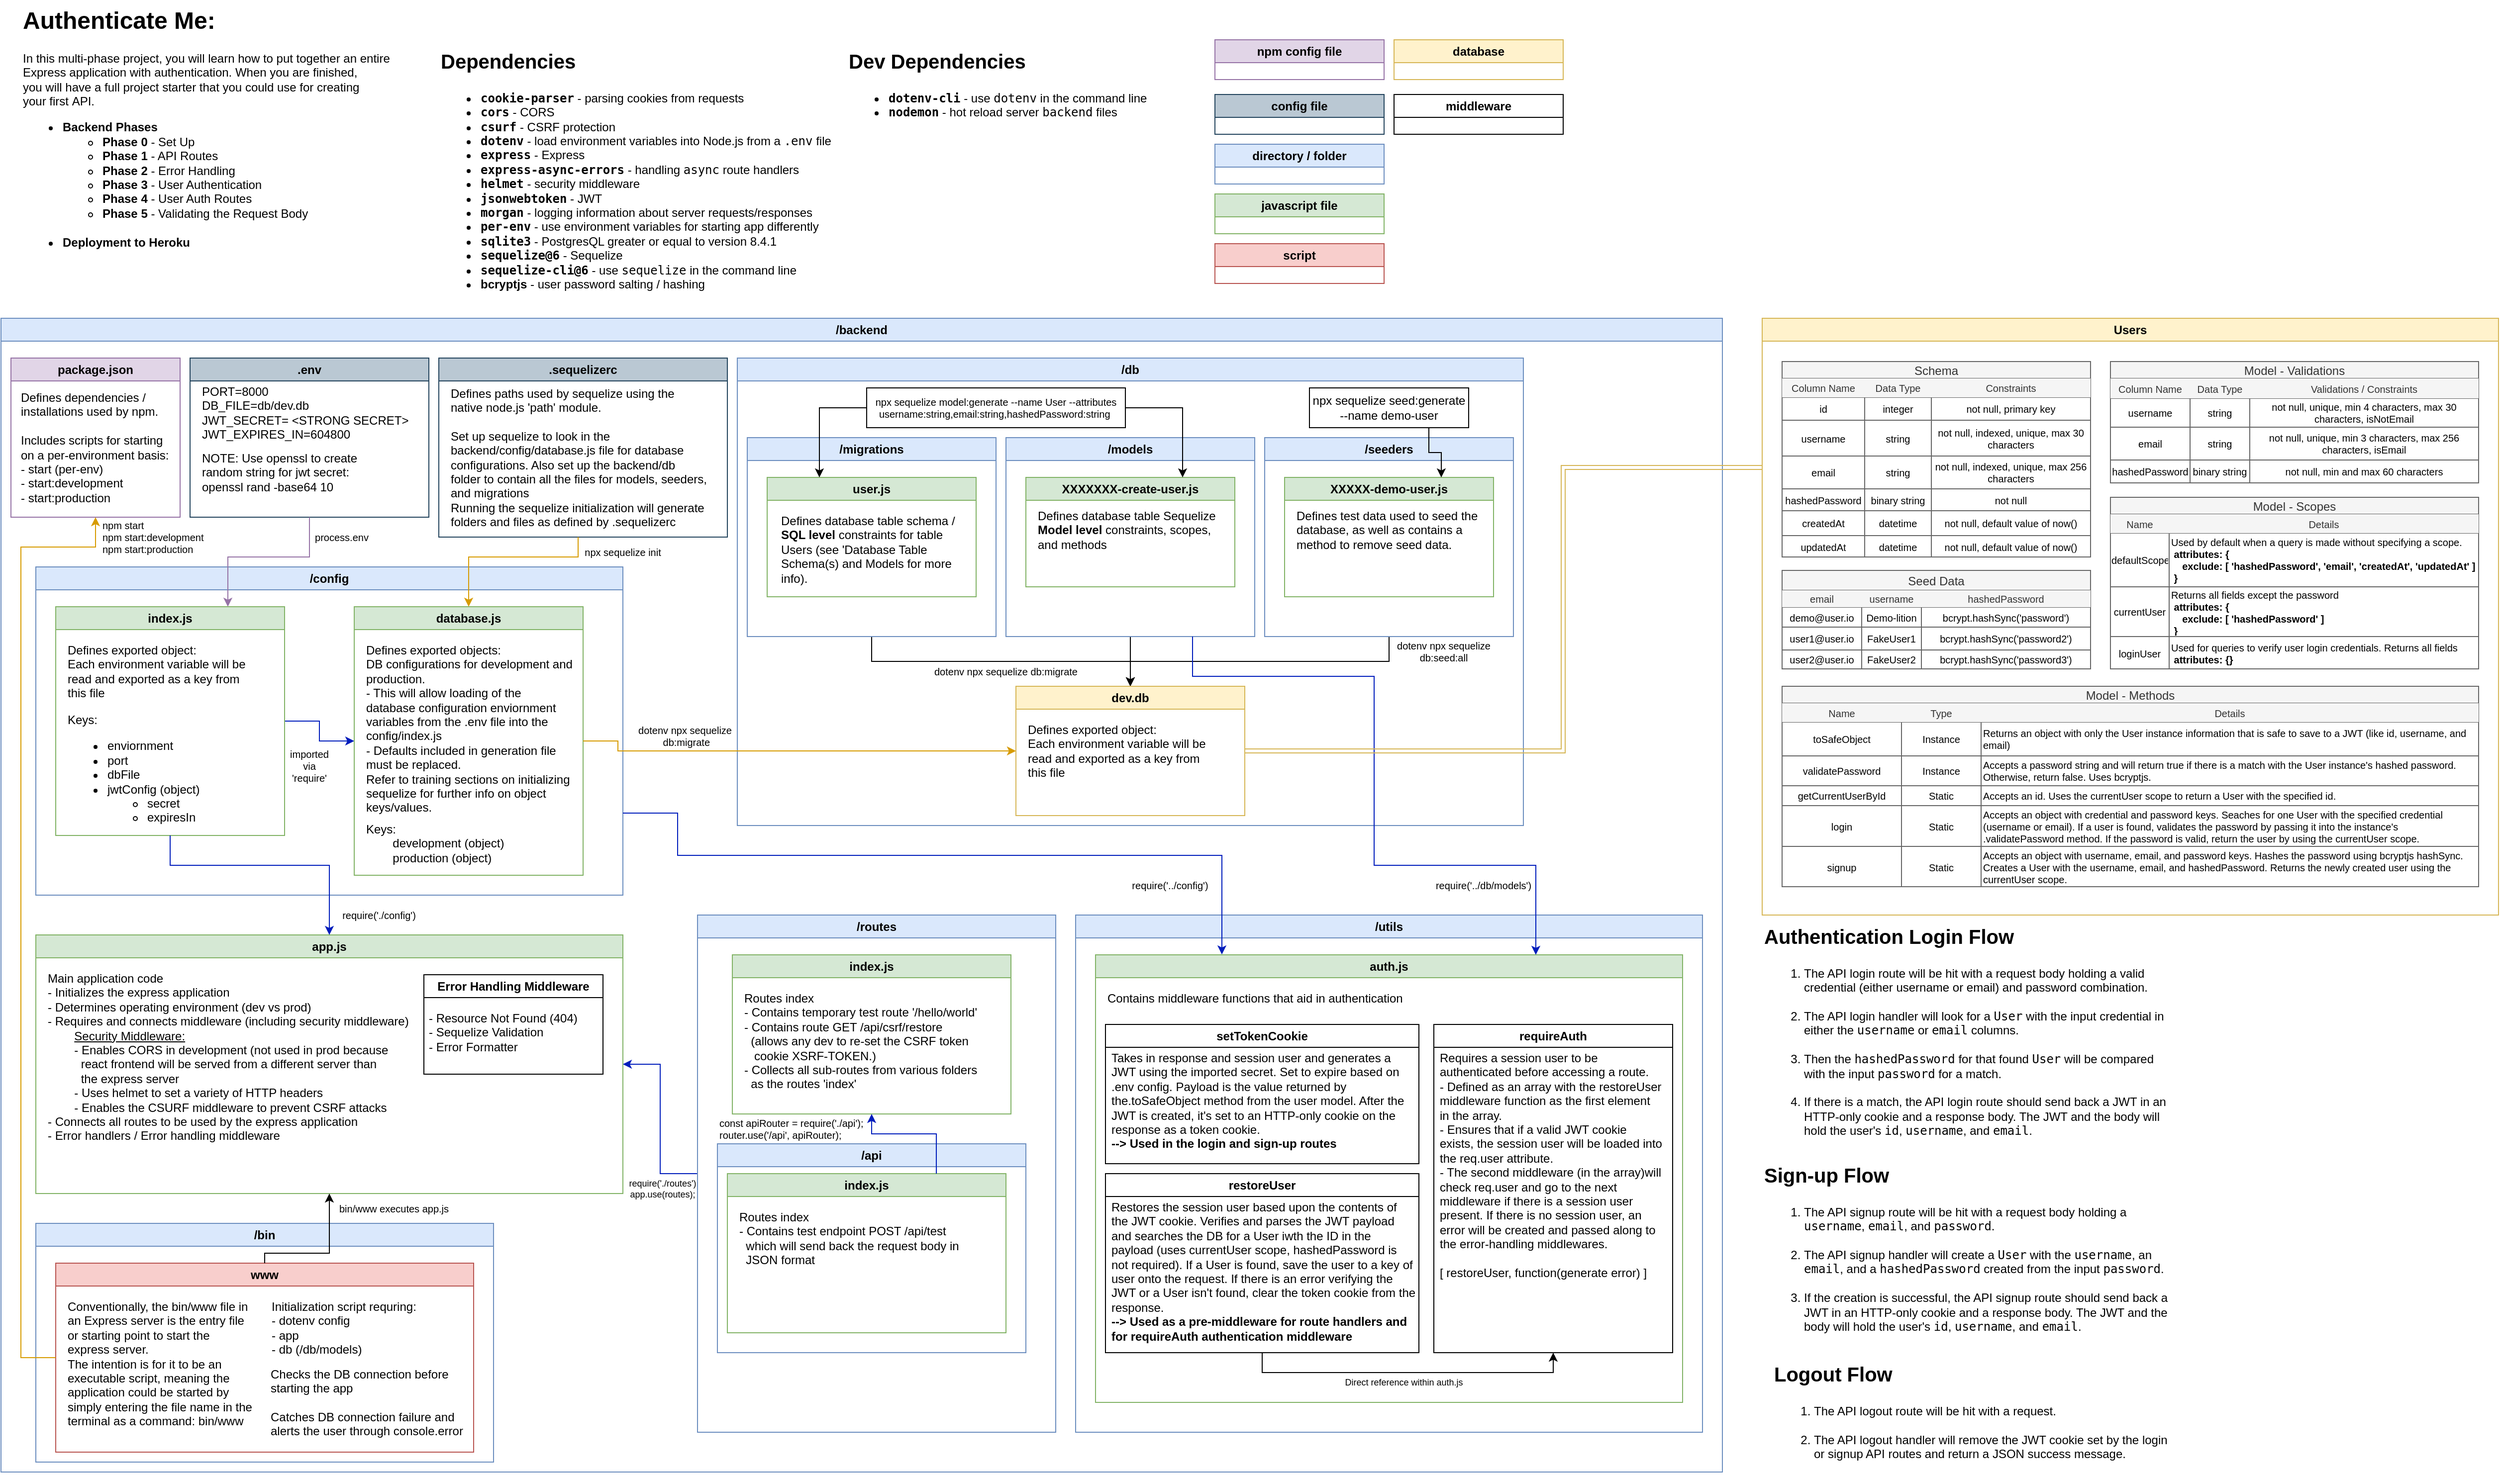 <mxfile version="24.7.5">
  <diagram name="Page-1" id="1tvuOQJT0n1HeKmIc-OV">
    <mxGraphModel dx="1652" dy="984" grid="1" gridSize="10" guides="1" tooltips="1" connect="1" arrows="1" fold="1" page="1" pageScale="1" pageWidth="3300" pageHeight="2339" math="0" shadow="0">
      <root>
        <mxCell id="0" />
        <mxCell id="1" parent="0" />
        <mxCell id="GpSlVhP3Auss_XkfHNzA-2" value="&lt;h1 style=&quot;margin-top: 0px;&quot;&gt;&lt;font style=&quot;font-size: 20px;&quot;&gt;Dependencies&lt;/font&gt;&lt;/h1&gt;&lt;ul&gt;&lt;li&gt;&lt;code&gt;&lt;b&gt;cookie-parser&lt;/b&gt;&lt;/code&gt; - parsing cookies from requests&lt;/li&gt;&lt;li&gt;&lt;code&gt;&lt;b&gt;cors&lt;/b&gt;&lt;/code&gt; - CORS&lt;/li&gt;&lt;li&gt;&lt;code&gt;&lt;b&gt;csurf&lt;/b&gt;&lt;/code&gt; - CSRF protection&lt;/li&gt;&lt;li&gt;&lt;code&gt;&lt;b&gt;dotenv&lt;/b&gt;&lt;/code&gt; - load environment variables into Node.js from a &lt;code&gt;.env&lt;/code&gt; file&lt;/li&gt;&lt;li&gt;&lt;code&gt;&lt;b&gt;express&lt;/b&gt;&lt;/code&gt; - Express&lt;/li&gt;&lt;li&gt;&lt;code&gt;&lt;b&gt;express-async-errors&lt;/b&gt;&lt;/code&gt; - handling &lt;code&gt;async&lt;/code&gt; route handlers&lt;/li&gt;&lt;li&gt;&lt;code&gt;&lt;b&gt;helmet&lt;/b&gt;&lt;/code&gt; - security middleware&lt;/li&gt;&lt;li&gt;&lt;code&gt;&lt;b&gt;jsonwebtoken&lt;/b&gt;&lt;/code&gt; - JWT&lt;/li&gt;&lt;li&gt;&lt;code&gt;&lt;b&gt;morgan&lt;/b&gt;&lt;/code&gt; - logging information about server requests/responses&lt;/li&gt;&lt;li&gt;&lt;code&gt;&lt;b&gt;per-env&lt;/b&gt;&lt;/code&gt; - use environment variables for starting app differently&lt;/li&gt;&lt;li&gt;&lt;code&gt;&lt;b&gt;sqlite3&lt;/b&gt;&lt;/code&gt; - PostgresQL greater or equal to version 8.4.1&lt;/li&gt;&lt;li&gt;&lt;code&gt;&lt;b&gt;sequelize@6&lt;/b&gt;&lt;/code&gt; - Sequelize&lt;/li&gt;&lt;li&gt;&lt;code&gt;&lt;b&gt;sequelize-cli@6&lt;/b&gt;&lt;/code&gt; - use &lt;code&gt;sequelize&lt;/code&gt; in the command line&lt;/li&gt;&lt;li&gt;&lt;b&gt;bcryptjs&lt;/b&gt;&amp;nbsp;- user password salting / hashing&lt;/li&gt;&lt;/ul&gt;" style="text;html=1;whiteSpace=wrap;overflow=hidden;rounded=0;" parent="1" vertex="1">
          <mxGeometry x="440" y="50" width="410" height="270" as="geometry" />
        </mxCell>
        <mxCell id="GpSlVhP3Auss_XkfHNzA-3" value="&lt;h1 style=&quot;margin-top: 0px;&quot;&gt;&lt;font style=&quot;font-size: 20px;&quot;&gt;Dev Dependencies&lt;/font&gt;&lt;/h1&gt;&lt;ul&gt;&lt;li&gt;&lt;b&gt;&lt;code&gt;dotenv-cli&lt;/code&gt; &lt;/b&gt;- use &lt;code&gt;dotenv&lt;/code&gt; in the command line&lt;/li&gt;&lt;li&gt;&lt;code&gt;&lt;b&gt;nodemon&lt;/b&gt;&lt;/code&gt; - hot reload server &lt;code&gt;backend&lt;/code&gt; files&lt;/li&gt;&lt;/ul&gt;" style="text;html=1;whiteSpace=wrap;overflow=hidden;rounded=0;" parent="1" vertex="1">
          <mxGeometry x="850" y="50" width="380" height="90" as="geometry" />
        </mxCell>
        <mxCell id="GpSlVhP3Auss_XkfHNzA-4" value="&lt;h1 style=&quot;margin-top: 0px;&quot;&gt;Authenticate Me:&lt;/h1&gt;&lt;p&gt;In this multi-phase project, you will learn how to put together an entire&amp;nbsp;&lt;br&gt;&lt;span style=&quot;background-color: initial;&quot;&gt;Express application with authentication. When you are finished, &lt;br&gt;you will have a full project starter that you could use for creating &lt;br&gt;your first&amp;nbsp;&lt;/span&gt;&lt;span style=&quot;background-color: initial;&quot;&gt;API.&lt;/span&gt;&lt;/p&gt;&lt;ul&gt;&lt;li&gt;&lt;b&gt;Backend Phases&lt;/b&gt;&lt;ul&gt;&lt;li&gt;&lt;b&gt;Phase 0&lt;/b&gt; - Set Up&lt;/li&gt;&lt;li&gt;&lt;b&gt;Phase 1&lt;/b&gt; - API Routes&lt;/li&gt;&lt;li&gt;&lt;b&gt;Phase 2&lt;/b&gt; - Error Handling&lt;/li&gt;&lt;li&gt;&lt;b&gt;Phase 3&lt;/b&gt; - User Authentication&lt;/li&gt;&lt;li&gt;&lt;b&gt;Phase 4&lt;/b&gt; - User Auth Routes&lt;/li&gt;&lt;li&gt;&lt;b&gt;Phase 5&lt;/b&gt; - Validating the Request Body&lt;/li&gt;&lt;/ul&gt;&lt;/li&gt;&lt;br&gt;&lt;li&gt;&lt;b&gt;Deployment to Heroku&lt;/b&gt;&lt;/li&gt;&lt;/ul&gt;" style="text;html=1;whiteSpace=wrap;overflow=hidden;rounded=0;" parent="1" vertex="1">
          <mxGeometry x="20" y="10" width="380" height="270" as="geometry" />
        </mxCell>
        <mxCell id="GpSlVhP3Auss_XkfHNzA-41" value="/backend" style="swimlane;whiteSpace=wrap;html=1;startSize=23;fillColor=#dae8fc;strokeColor=#6c8ebf;movable=1;resizable=1;rotatable=1;deletable=1;editable=1;locked=0;connectable=1;" parent="1" vertex="1">
          <mxGeometry y="330" width="1730" height="1160" as="geometry" />
        </mxCell>
        <mxCell id="GpSlVhP3Auss_XkfHNzA-20" value=".env" style="swimlane;whiteSpace=wrap;html=1;startSize=23;fillColor=#bac8d3;strokeColor=#23445d;" parent="GpSlVhP3Auss_XkfHNzA-41" vertex="1">
          <mxGeometry x="190" y="40" width="240" height="160" as="geometry" />
        </mxCell>
        <mxCell id="GpSlVhP3Auss_XkfHNzA-35" value="NOTE: Use openssl to create random string for jwt secret:&lt;div&gt;openssl rand -base64 10&lt;/div&gt;" style="text;html=1;align=left;verticalAlign=middle;whiteSpace=wrap;rounded=0;" parent="GpSlVhP3Auss_XkfHNzA-20" vertex="1">
          <mxGeometry x="10" y="90" width="190" height="50" as="geometry" />
        </mxCell>
        <mxCell id="GpSlVhP3Auss_XkfHNzA-21" value="&lt;div&gt;PORT=8000&lt;/div&gt;&lt;div&gt;DB_FILE=db/dev.db&lt;/div&gt;&lt;div&gt;JWT_SECRET= &amp;lt;STRONG SECRET&amp;gt;&lt;/div&gt;&lt;div style=&quot;&quot;&gt;JWT_EXPIRES_IN=604800&lt;/div&gt;" style="text;html=1;align=left;verticalAlign=middle;resizable=0;points=[];autosize=1;strokeColor=none;fillColor=none;" parent="GpSlVhP3Auss_XkfHNzA-20" vertex="1">
          <mxGeometry x="10" y="20" width="230" height="70" as="geometry" />
        </mxCell>
        <mxCell id="GpSlVhP3Auss_XkfHNzA-40" value="/config" style="swimlane;whiteSpace=wrap;html=1;fillColor=#dae8fc;strokeColor=#6c8ebf;" parent="GpSlVhP3Auss_XkfHNzA-41" vertex="1">
          <mxGeometry x="35" y="250" width="590" height="330" as="geometry" />
        </mxCell>
        <mxCell id="GpSlVhP3Auss_XkfHNzA-75" style="edgeStyle=orthogonalEdgeStyle;rounded=0;orthogonalLoop=1;jettySize=auto;html=1;exitX=1;exitY=0.5;exitDx=0;exitDy=0;entryX=0;entryY=0.5;entryDx=0;entryDy=0;fillColor=#0050ef;strokeColor=#001DBC;" parent="GpSlVhP3Auss_XkfHNzA-40" source="GpSlVhP3Auss_XkfHNzA-36" target="GpSlVhP3Auss_XkfHNzA-52" edge="1">
          <mxGeometry relative="1" as="geometry" />
        </mxCell>
        <mxCell id="GpSlVhP3Auss_XkfHNzA-36" value="index.js" style="swimlane;whiteSpace=wrap;html=1;align=center;fillColor=#d5e8d4;strokeColor=#82b366;" parent="GpSlVhP3Auss_XkfHNzA-40" vertex="1">
          <mxGeometry x="20" y="40" width="230" height="230" as="geometry" />
        </mxCell>
        <mxCell id="GpSlVhP3Auss_XkfHNzA-38" value="Defines exported object:&lt;div&gt;Each environment variable will be read and exported as a key from this file&amp;nbsp;&lt;/div&gt;" style="text;html=1;align=left;verticalAlign=top;whiteSpace=wrap;rounded=0;" parent="GpSlVhP3Auss_XkfHNzA-36" vertex="1">
          <mxGeometry x="10" y="30" width="190" height="70" as="geometry" />
        </mxCell>
        <mxCell id="GpSlVhP3Auss_XkfHNzA-39" value="Keys:&lt;div&gt;&lt;ul&gt;&lt;li&gt;enviornment&lt;/li&gt;&lt;li&gt;port&lt;/li&gt;&lt;li&gt;dbFile&lt;/li&gt;&lt;li&gt;jwtConfig (object)&lt;/li&gt;&lt;ul&gt;&lt;li&gt;secret&lt;/li&gt;&lt;li&gt;expiresIn&lt;/li&gt;&lt;/ul&gt;&lt;/ul&gt;&lt;/div&gt;&lt;div&gt;&lt;br&gt;&lt;/div&gt;" style="text;html=1;align=left;verticalAlign=top;whiteSpace=wrap;rounded=0;" parent="GpSlVhP3Auss_XkfHNzA-36" vertex="1">
          <mxGeometry x="10" y="100" width="200" height="110" as="geometry" />
        </mxCell>
        <mxCell id="GpSlVhP3Auss_XkfHNzA-52" value="database.js" style="swimlane;whiteSpace=wrap;html=1;align=center;startSize=23;fillColor=#d5e8d4;strokeColor=#82b366;" parent="GpSlVhP3Auss_XkfHNzA-40" vertex="1">
          <mxGeometry x="320" y="40" width="230" height="270" as="geometry" />
        </mxCell>
        <mxCell id="GpSlVhP3Auss_XkfHNzA-53" value="Defines exported objects:&lt;div&gt;DB configurations for development and production.&amp;nbsp;&lt;/div&gt;&lt;div&gt;- This will allow loading of the database configuration enviornment variables from the .env file into the config/index.js&lt;/div&gt;&lt;div&gt;- Defaults included in generation file must be replaced.&lt;/div&gt;&lt;div&gt;Refer to training sections on initializing sequelize for further info on object keys/values.&lt;/div&gt;" style="text;html=1;align=left;verticalAlign=top;whiteSpace=wrap;rounded=0;" parent="GpSlVhP3Auss_XkfHNzA-52" vertex="1">
          <mxGeometry x="10" y="30" width="210" height="180" as="geometry" />
        </mxCell>
        <mxCell id="GpSlVhP3Auss_XkfHNzA-54" value="Keys:&lt;div&gt;&lt;span style=&quot;white-space: pre;&quot;&gt;&#x9;&lt;/span&gt;development (object)&lt;/div&gt;&lt;div&gt;&lt;span style=&quot;white-space: pre;&quot;&gt;&#x9;&lt;/span&gt;production (object)&lt;br&gt;&lt;div&gt;&lt;br&gt;&lt;/div&gt;&lt;/div&gt;" style="text;html=1;align=left;verticalAlign=top;whiteSpace=wrap;rounded=0;" parent="GpSlVhP3Auss_XkfHNzA-52" vertex="1">
          <mxGeometry x="10" y="210" width="200" height="60" as="geometry" />
        </mxCell>
        <mxCell id="GpSlVhP3Auss_XkfHNzA-76" value="imported via &#39;require&#39;" style="text;html=1;align=center;verticalAlign=middle;whiteSpace=wrap;rounded=0;fontSize=10;" parent="GpSlVhP3Auss_XkfHNzA-40" vertex="1">
          <mxGeometry x="250" y="180" width="50" height="40" as="geometry" />
        </mxCell>
        <mxCell id="GpSlVhP3Auss_XkfHNzA-46" value="/db" style="swimlane;whiteSpace=wrap;html=1;fillColor=#dae8fc;strokeColor=#6c8ebf;movable=1;resizable=1;rotatable=1;deletable=1;editable=1;locked=0;connectable=1;" parent="GpSlVhP3Auss_XkfHNzA-41" vertex="1">
          <mxGeometry x="740" y="40" width="790" height="470" as="geometry" />
        </mxCell>
        <mxCell id="TN3s48xv0ag6netvd0yR-34" style="edgeStyle=orthogonalEdgeStyle;rounded=0;orthogonalLoop=1;jettySize=auto;html=1;exitX=0.5;exitY=1;exitDx=0;exitDy=0;entryX=0.5;entryY=0;entryDx=0;entryDy=0;" parent="GpSlVhP3Auss_XkfHNzA-46" source="GpSlVhP3Auss_XkfHNzA-77" target="GpSlVhP3Auss_XkfHNzA-80" edge="1">
          <mxGeometry relative="1" as="geometry" />
        </mxCell>
        <mxCell id="GpSlVhP3Auss_XkfHNzA-77" value="/migrations" style="swimlane;whiteSpace=wrap;html=1;fillColor=#dae8fc;strokeColor=#6c8ebf;movable=1;resizable=1;rotatable=1;deletable=1;editable=1;locked=0;connectable=1;" parent="GpSlVhP3Auss_XkfHNzA-46" vertex="1">
          <mxGeometry x="10" y="80" width="250" height="200" as="geometry" />
        </mxCell>
        <mxCell id="xRNBOfDQ-NbFJoLuyLIO-27" value="user.js" style="swimlane;whiteSpace=wrap;html=1;align=center;fillColor=#d5e8d4;strokeColor=#82b366;" vertex="1" parent="GpSlVhP3Auss_XkfHNzA-77">
          <mxGeometry x="20" y="40" width="210" height="120" as="geometry" />
        </mxCell>
        <mxCell id="xRNBOfDQ-NbFJoLuyLIO-29" value="Defines database table schema / &lt;b&gt;SQL level&lt;/b&gt; constraints for table Users (see &#39;Database Table Schema(s) and Models for more info)." style="text;html=1;align=left;verticalAlign=top;whiteSpace=wrap;rounded=0;" vertex="1" parent="xRNBOfDQ-NbFJoLuyLIO-27">
          <mxGeometry x="11.5" y="30" width="190" height="70" as="geometry" />
        </mxCell>
        <mxCell id="TN3s48xv0ag6netvd0yR-37" style="edgeStyle=orthogonalEdgeStyle;rounded=0;orthogonalLoop=1;jettySize=auto;html=1;exitX=0.5;exitY=1;exitDx=0;exitDy=0;entryX=0.5;entryY=0;entryDx=0;entryDy=0;" parent="GpSlVhP3Auss_XkfHNzA-46" source="GpSlVhP3Auss_XkfHNzA-78" target="GpSlVhP3Auss_XkfHNzA-80" edge="1">
          <mxGeometry relative="1" as="geometry" />
        </mxCell>
        <mxCell id="GpSlVhP3Auss_XkfHNzA-78" value="/models" style="swimlane;whiteSpace=wrap;html=1;fillColor=#dae8fc;strokeColor=#6c8ebf;movable=1;resizable=1;rotatable=1;deletable=1;editable=1;locked=0;connectable=1;" parent="GpSlVhP3Auss_XkfHNzA-46" vertex="1">
          <mxGeometry x="270" y="80" width="250" height="200" as="geometry" />
        </mxCell>
        <mxCell id="xRNBOfDQ-NbFJoLuyLIO-28" value="XXXXXXX-create-user.js" style="swimlane;whiteSpace=wrap;html=1;align=center;fillColor=#d5e8d4;strokeColor=#82b366;" vertex="1" parent="GpSlVhP3Auss_XkfHNzA-78">
          <mxGeometry x="20" y="40" width="210" height="110" as="geometry" />
        </mxCell>
        <mxCell id="xRNBOfDQ-NbFJoLuyLIO-39" value="Defines database table Sequelize &lt;b&gt;Model level&lt;/b&gt;&amp;nbsp;constraints, scopes, and methods" style="text;html=1;align=left;verticalAlign=top;whiteSpace=wrap;rounded=0;" vertex="1" parent="xRNBOfDQ-NbFJoLuyLIO-28">
          <mxGeometry x="10" y="25" width="190" height="70" as="geometry" />
        </mxCell>
        <mxCell id="TN3s48xv0ag6netvd0yR-36" style="edgeStyle=orthogonalEdgeStyle;rounded=0;orthogonalLoop=1;jettySize=auto;html=1;exitX=0.5;exitY=1;exitDx=0;exitDy=0;entryX=0.5;entryY=0;entryDx=0;entryDy=0;" parent="GpSlVhP3Auss_XkfHNzA-46" source="GpSlVhP3Auss_XkfHNzA-79" target="GpSlVhP3Auss_XkfHNzA-80" edge="1">
          <mxGeometry relative="1" as="geometry" />
        </mxCell>
        <mxCell id="GpSlVhP3Auss_XkfHNzA-79" value="/seeders" style="swimlane;whiteSpace=wrap;html=1;fillColor=#dae8fc;strokeColor=#6c8ebf;movable=1;resizable=1;rotatable=1;deletable=1;editable=1;locked=0;connectable=1;" parent="GpSlVhP3Auss_XkfHNzA-46" vertex="1">
          <mxGeometry x="530" y="80" width="250" height="200" as="geometry" />
        </mxCell>
        <mxCell id="xRNBOfDQ-NbFJoLuyLIO-44" value="XXXXX-demo-user.js" style="swimlane;whiteSpace=wrap;html=1;align=center;fillColor=#d5e8d4;strokeColor=#82b366;" vertex="1" parent="GpSlVhP3Auss_XkfHNzA-79">
          <mxGeometry x="20" y="40" width="210" height="120" as="geometry" />
        </mxCell>
        <mxCell id="xRNBOfDQ-NbFJoLuyLIO-45" value="Defines test data used to seed the database, as well as contains a method to remove seed data." style="text;html=1;align=left;verticalAlign=top;whiteSpace=wrap;rounded=0;" vertex="1" parent="xRNBOfDQ-NbFJoLuyLIO-44">
          <mxGeometry x="10" y="25" width="190" height="70" as="geometry" />
        </mxCell>
        <mxCell id="GpSlVhP3Auss_XkfHNzA-80" value="dev.db" style="swimlane;whiteSpace=wrap;html=1;align=center;fillColor=#fff2cc;strokeColor=#d6b656;" parent="GpSlVhP3Auss_XkfHNzA-46" vertex="1">
          <mxGeometry x="280" y="330" width="230" height="130" as="geometry" />
        </mxCell>
        <mxCell id="GpSlVhP3Auss_XkfHNzA-81" value="Defines exported object:&lt;div&gt;Each environment variable will be read and exported as a key from this file&amp;nbsp;&lt;/div&gt;" style="text;html=1;align=left;verticalAlign=top;whiteSpace=wrap;rounded=0;" parent="GpSlVhP3Auss_XkfHNzA-80" vertex="1">
          <mxGeometry x="10" y="30" width="190" height="70" as="geometry" />
        </mxCell>
        <mxCell id="xRNBOfDQ-NbFJoLuyLIO-35" style="edgeStyle=orthogonalEdgeStyle;rounded=0;orthogonalLoop=1;jettySize=auto;html=1;exitX=0;exitY=0.5;exitDx=0;exitDy=0;entryX=0.25;entryY=0;entryDx=0;entryDy=0;" edge="1" parent="GpSlVhP3Auss_XkfHNzA-46" source="xRNBOfDQ-NbFJoLuyLIO-31" target="xRNBOfDQ-NbFJoLuyLIO-27">
          <mxGeometry relative="1" as="geometry" />
        </mxCell>
        <mxCell id="xRNBOfDQ-NbFJoLuyLIO-36" style="edgeStyle=orthogonalEdgeStyle;rounded=0;orthogonalLoop=1;jettySize=auto;html=1;exitX=1;exitY=0.5;exitDx=0;exitDy=0;entryX=0.75;entryY=0;entryDx=0;entryDy=0;" edge="1" parent="GpSlVhP3Auss_XkfHNzA-46" source="xRNBOfDQ-NbFJoLuyLIO-31" target="xRNBOfDQ-NbFJoLuyLIO-28">
          <mxGeometry relative="1" as="geometry" />
        </mxCell>
        <mxCell id="xRNBOfDQ-NbFJoLuyLIO-31" value="npx sequelize model:generate --name User --attributes username:string,email:string,hashedPassword:string&amp;nbsp;" style="text;html=1;align=center;verticalAlign=middle;whiteSpace=wrap;rounded=0;fontSize=10;strokeColor=default;" vertex="1" parent="GpSlVhP3Auss_XkfHNzA-46">
          <mxGeometry x="130" y="30" width="260" height="40" as="geometry" />
        </mxCell>
        <mxCell id="xRNBOfDQ-NbFJoLuyLIO-38" value="dotenv npx sequelize&lt;span style=&quot;background-color: initial;&quot;&gt;&amp;nbsp;db:migrate&lt;/span&gt;" style="text;html=1;align=center;verticalAlign=middle;whiteSpace=wrap;rounded=0;fontSize=10;" vertex="1" parent="GpSlVhP3Auss_XkfHNzA-46">
          <mxGeometry x="180" y="310" width="180" height="10" as="geometry" />
        </mxCell>
        <mxCell id="xRNBOfDQ-NbFJoLuyLIO-40" value="dotenv npx sequelize&lt;br&gt;&lt;span style=&quot;background-color: initial;&quot;&gt;db:seed:all&lt;/span&gt;" style="text;html=1;align=center;verticalAlign=middle;whiteSpace=wrap;rounded=0;fontSize=10;" vertex="1" parent="GpSlVhP3Auss_XkfHNzA-46">
          <mxGeometry x="660" y="290" width="100" height="10" as="geometry" />
        </mxCell>
        <mxCell id="xRNBOfDQ-NbFJoLuyLIO-46" style="edgeStyle=orthogonalEdgeStyle;rounded=0;orthogonalLoop=1;jettySize=auto;html=1;exitX=0.75;exitY=1;exitDx=0;exitDy=0;entryX=0.75;entryY=0;entryDx=0;entryDy=0;" edge="1" parent="GpSlVhP3Auss_XkfHNzA-46" source="xRNBOfDQ-NbFJoLuyLIO-43" target="xRNBOfDQ-NbFJoLuyLIO-44">
          <mxGeometry relative="1" as="geometry" />
        </mxCell>
        <mxCell id="xRNBOfDQ-NbFJoLuyLIO-43" value="&lt;span style=&quot;font-size: 12px; text-align: left;&quot;&gt;npx sequelize seed:generate --name demo-user&lt;/span&gt;" style="text;html=1;align=center;verticalAlign=middle;whiteSpace=wrap;rounded=0;fontSize=10;strokeColor=default;" vertex="1" parent="GpSlVhP3Auss_XkfHNzA-46">
          <mxGeometry x="575" y="30" width="160" height="40" as="geometry" />
        </mxCell>
        <mxCell id="GpSlVhP3Auss_XkfHNzA-47" value=".sequelizerc" style="swimlane;whiteSpace=wrap;html=1;fillColor=#bac8d3;strokeColor=#23445d;" parent="GpSlVhP3Auss_XkfHNzA-41" vertex="1">
          <mxGeometry x="440" y="40" width="290" height="180" as="geometry" />
        </mxCell>
        <mxCell id="GpSlVhP3Auss_XkfHNzA-51" value="Defines paths used by sequelize using the native node.js &#39;path&#39; module.&lt;div&gt;&lt;br&gt;&lt;/div&gt;&lt;div&gt;Set up sequelize to look in the backend/config/database.js file for database configurations. Also set up the backend/db folder to contain all the files for models, seeders, and migrations&lt;/div&gt;&lt;div&gt;Running the sequelize initialization will generate folders and files as defined by .sequelizerc&lt;/div&gt;" style="text;html=1;align=left;verticalAlign=middle;whiteSpace=wrap;rounded=0;" parent="GpSlVhP3Auss_XkfHNzA-47" vertex="1">
          <mxGeometry x="10" y="20" width="260" height="160" as="geometry" />
        </mxCell>
        <mxCell id="GpSlVhP3Auss_XkfHNzA-63" value="npx sequelize init" style="text;html=1;align=center;verticalAlign=middle;whiteSpace=wrap;rounded=0;fontSize=10;" parent="GpSlVhP3Auss_XkfHNzA-41" vertex="1">
          <mxGeometry x="570" y="220" width="110" height="30" as="geometry" />
        </mxCell>
        <mxCell id="GpSlVhP3Auss_XkfHNzA-74" style="edgeStyle=orthogonalEdgeStyle;rounded=0;orthogonalLoop=1;jettySize=auto;html=1;exitX=0.5;exitY=1;exitDx=0;exitDy=0;entryX=0.5;entryY=0;entryDx=0;entryDy=0;fillColor=#ffe6cc;strokeColor=#d79b00;" parent="GpSlVhP3Auss_XkfHNzA-41" source="GpSlVhP3Auss_XkfHNzA-51" target="GpSlVhP3Auss_XkfHNzA-52" edge="1">
          <mxGeometry relative="1" as="geometry">
            <Array as="points">
              <mxPoint x="580" y="240" />
              <mxPoint x="470" y="240" />
            </Array>
          </mxGeometry>
        </mxCell>
        <mxCell id="GpSlVhP3Auss_XkfHNzA-83" style="edgeStyle=orthogonalEdgeStyle;rounded=0;orthogonalLoop=1;jettySize=auto;html=1;exitX=1;exitY=0.5;exitDx=0;exitDy=0;entryX=0;entryY=0.5;entryDx=0;entryDy=0;fillColor=#ffe6cc;strokeColor=#d79b00;" parent="GpSlVhP3Auss_XkfHNzA-41" source="GpSlVhP3Auss_XkfHNzA-52" target="GpSlVhP3Auss_XkfHNzA-80" edge="1">
          <mxGeometry relative="1" as="geometry">
            <Array as="points">
              <mxPoint x="620" y="425" />
              <mxPoint x="620" y="435" />
            </Array>
          </mxGeometry>
        </mxCell>
        <mxCell id="GpSlVhP3Auss_XkfHNzA-85" value="process.env" style="text;html=1;align=center;verticalAlign=middle;whiteSpace=wrap;rounded=0;fontSize=10;" parent="GpSlVhP3Auss_XkfHNzA-41" vertex="1">
          <mxGeometry x="300" y="210" width="85" height="20" as="geometry" />
        </mxCell>
        <mxCell id="GpSlVhP3Auss_XkfHNzA-86" value="app.js" style="swimlane;whiteSpace=wrap;html=1;align=center;fillColor=#d5e8d4;strokeColor=#82b366;" parent="GpSlVhP3Auss_XkfHNzA-41" vertex="1">
          <mxGeometry x="35" y="620" width="590" height="260" as="geometry" />
        </mxCell>
        <mxCell id="GpSlVhP3Auss_XkfHNzA-87" value="Main application code&lt;div&gt;- Initializes the express application&lt;/div&gt;&lt;div&gt;- Determines operating environment (dev vs prod)&lt;/div&gt;&lt;div&gt;- Requires and connects middleware (including security middleware)&lt;/div&gt;&lt;div&gt;&lt;span style=&quot;white-space: pre;&quot;&gt;&#x9;&lt;/span&gt;&lt;u&gt;Security Middleware:&lt;/u&gt;&lt;/div&gt;&lt;div&gt;&lt;span style=&quot;white-space: pre;&quot;&gt;&#x9;&lt;/span&gt;- Enables CORS in development (not used in prod because&lt;br&gt;&lt;/div&gt;&lt;div&gt;&lt;span style=&quot;white-space: pre;&quot;&gt;&#x9;&lt;/span&gt;&amp;nbsp; react frontend will be served from a different server than&lt;br&gt;&lt;/div&gt;&lt;div&gt;&lt;span style=&quot;white-space: pre;&quot;&gt;&#x9;&lt;/span&gt;&amp;nbsp; the express server&lt;br&gt;&lt;/div&gt;&lt;div&gt;&lt;span style=&quot;white-space: pre;&quot;&gt;&#x9;&lt;/span&gt;- Uses helmet to set a variety of HTTP headers&lt;br&gt;&lt;/div&gt;&lt;div&gt;&lt;span style=&quot;white-space: pre;&quot;&gt;&#x9;&lt;/span&gt;- Enables the CSURF middleware to prevent CSRF attacks&lt;br&gt;&lt;/div&gt;&lt;div&gt;- Connects all routes to be used by the express application&lt;/div&gt;&lt;div&gt;- Error handlers / Error handling middleware&lt;/div&gt;" style="text;html=1;align=left;verticalAlign=top;whiteSpace=wrap;rounded=0;" parent="GpSlVhP3Auss_XkfHNzA-86" vertex="1">
          <mxGeometry x="10" y="30" width="370" height="220" as="geometry" />
        </mxCell>
        <mxCell id="Vh5eemPmoigoI3z--_Fc-7" value="Error Handling Middleware" style="swimlane;whiteSpace=wrap;html=1;align=center;" parent="GpSlVhP3Auss_XkfHNzA-86" vertex="1">
          <mxGeometry x="390" y="40" width="180" height="100" as="geometry" />
        </mxCell>
        <mxCell id="Vh5eemPmoigoI3z--_Fc-8" value="- Resource Not Found (404)&lt;div&gt;- Sequelize Validation&lt;/div&gt;&lt;div&gt;- Error Formatter&lt;/div&gt;&lt;div&gt;&lt;br&gt;&lt;/div&gt;" style="text;html=1;align=left;verticalAlign=top;whiteSpace=wrap;rounded=0;" parent="Vh5eemPmoigoI3z--_Fc-7" vertex="1">
          <mxGeometry x="2.5" y="30" width="155" height="60" as="geometry" />
        </mxCell>
        <mxCell id="GpSlVhP3Auss_XkfHNzA-89" style="edgeStyle=orthogonalEdgeStyle;rounded=0;orthogonalLoop=1;jettySize=auto;html=1;exitX=0.5;exitY=1;exitDx=0;exitDy=0;entryX=0.5;entryY=0;entryDx=0;entryDy=0;fillColor=#0050ef;strokeColor=#001DBC;" parent="GpSlVhP3Auss_XkfHNzA-41" source="GpSlVhP3Auss_XkfHNzA-36" target="GpSlVhP3Auss_XkfHNzA-86" edge="1">
          <mxGeometry relative="1" as="geometry">
            <Array as="points">
              <mxPoint x="170" y="550" />
              <mxPoint x="330" y="550" />
            </Array>
          </mxGeometry>
        </mxCell>
        <mxCell id="GpSlVhP3Auss_XkfHNzA-90" value="require(&#39;./config&#39;)" style="text;html=1;align=center;verticalAlign=middle;whiteSpace=wrap;rounded=0;fontSize=10;" parent="GpSlVhP3Auss_XkfHNzA-41" vertex="1">
          <mxGeometry x="340" y="590" width="80" height="20" as="geometry" />
        </mxCell>
        <mxCell id="GpSlVhP3Auss_XkfHNzA-99" style="edgeStyle=orthogonalEdgeStyle;rounded=0;orthogonalLoop=1;jettySize=auto;html=1;exitX=0;exitY=0.5;exitDx=0;exitDy=0;entryX=1;entryY=0.5;entryDx=0;entryDy=0;fillColor=#0050ef;strokeColor=#001DBC;" parent="GpSlVhP3Auss_XkfHNzA-41" source="GpSlVhP3Auss_XkfHNzA-98" target="GpSlVhP3Auss_XkfHNzA-86" edge="1">
          <mxGeometry relative="1" as="geometry" />
        </mxCell>
        <mxCell id="GpSlVhP3Auss_XkfHNzA-98" value="/routes" style="swimlane;whiteSpace=wrap;html=1;fillColor=#dae8fc;strokeColor=#6c8ebf;movable=1;resizable=1;rotatable=1;deletable=1;editable=1;locked=0;connectable=1;" parent="GpSlVhP3Auss_XkfHNzA-41" vertex="1">
          <mxGeometry x="700" y="600" width="360" height="520" as="geometry" />
        </mxCell>
        <mxCell id="GpSlVhP3Auss_XkfHNzA-101" value="index.js" style="swimlane;whiteSpace=wrap;html=1;align=center;fillColor=#d5e8d4;strokeColor=#82b366;" parent="GpSlVhP3Auss_XkfHNzA-98" vertex="1">
          <mxGeometry x="35" y="40" width="280" height="160" as="geometry" />
        </mxCell>
        <mxCell id="GpSlVhP3Auss_XkfHNzA-102" value="Routes index&lt;div&gt;- Contains temporary test route &#39;/hello/world&#39;&lt;/div&gt;&lt;div&gt;- Contains route GET /api/csrf/restore&lt;/div&gt;&lt;div&gt;&amp;nbsp; (allows any dev to re-set the CSRF token&lt;br&gt;&amp;nbsp; &amp;nbsp;cookie XSRF-TOKEN.)&lt;/div&gt;&lt;div&gt;- Collects all sub-routes from various folders&lt;br&gt;&amp;nbsp; as the routes &#39;index&#39;&lt;/div&gt;" style="text;html=1;align=left;verticalAlign=top;whiteSpace=wrap;rounded=0;" parent="GpSlVhP3Auss_XkfHNzA-101" vertex="1">
          <mxGeometry x="10" y="30" width="250" height="110" as="geometry" />
        </mxCell>
        <mxCell id="Vh5eemPmoigoI3z--_Fc-1" value="/api" style="swimlane;whiteSpace=wrap;html=1;fillColor=#dae8fc;strokeColor=#6c8ebf;movable=1;resizable=1;rotatable=1;deletable=1;editable=1;locked=0;connectable=1;" parent="GpSlVhP3Auss_XkfHNzA-98" vertex="1">
          <mxGeometry x="20" y="230" width="310" height="210" as="geometry" />
        </mxCell>
        <mxCell id="Vh5eemPmoigoI3z--_Fc-2" value="index.js" style="swimlane;whiteSpace=wrap;html=1;align=center;fillColor=#d5e8d4;strokeColor=#82b366;" parent="Vh5eemPmoigoI3z--_Fc-1" vertex="1">
          <mxGeometry x="10" y="30" width="280" height="160" as="geometry" />
        </mxCell>
        <mxCell id="Vh5eemPmoigoI3z--_Fc-3" value="Routes index&lt;div&gt;- Contains test endpoint POST /api/test&lt;br&gt;&amp;nbsp; which will send back the request body in&lt;br&gt;&amp;nbsp; JSON format&lt;/div&gt;" style="text;html=1;align=left;verticalAlign=top;whiteSpace=wrap;rounded=0;" parent="Vh5eemPmoigoI3z--_Fc-2" vertex="1">
          <mxGeometry x="10" y="30" width="250" height="100" as="geometry" />
        </mxCell>
        <mxCell id="Vh5eemPmoigoI3z--_Fc-6" value="&lt;div&gt;const apiRouter = require(&#39;./api&#39;);&lt;/div&gt;&lt;div&gt;router.use(&#39;/api&#39;, apiRouter);&lt;/div&gt;" style="text;html=1;align=left;verticalAlign=middle;whiteSpace=wrap;rounded=0;fontSize=10;" parent="GpSlVhP3Auss_XkfHNzA-98" vertex="1">
          <mxGeometry x="20" y="200" width="150" height="30" as="geometry" />
        </mxCell>
        <mxCell id="xRNBOfDQ-NbFJoLuyLIO-183" style="edgeStyle=orthogonalEdgeStyle;rounded=0;orthogonalLoop=1;jettySize=auto;html=1;exitX=0.75;exitY=0;exitDx=0;exitDy=0;entryX=0.5;entryY=1;entryDx=0;entryDy=0;fillColor=#0050ef;strokeColor=#001DBC;" edge="1" parent="GpSlVhP3Auss_XkfHNzA-98" source="Vh5eemPmoigoI3z--_Fc-2" target="GpSlVhP3Auss_XkfHNzA-101">
          <mxGeometry relative="1" as="geometry">
            <Array as="points">
              <mxPoint x="240" y="220" />
              <mxPoint x="175" y="220" />
            </Array>
          </mxGeometry>
        </mxCell>
        <mxCell id="GpSlVhP3Auss_XkfHNzA-100" value="require(&#39;./routes&#39;)&lt;div style=&quot;font-size: 9px;&quot;&gt;app.use(routes);&lt;/div&gt;" style="text;html=1;align=center;verticalAlign=middle;whiteSpace=wrap;rounded=0;fontSize=9;" parent="GpSlVhP3Auss_XkfHNzA-41" vertex="1">
          <mxGeometry x="620" y="860" width="90" height="30" as="geometry" />
        </mxCell>
        <mxCell id="GpSlVhP3Auss_XkfHNzA-105" value="/bin" style="swimlane;whiteSpace=wrap;html=1;fillColor=#dae8fc;strokeColor=#6c8ebf;movable=1;resizable=1;rotatable=1;deletable=1;editable=1;locked=0;connectable=1;" parent="GpSlVhP3Auss_XkfHNzA-41" vertex="1">
          <mxGeometry x="35" y="910" width="460" height="240" as="geometry" />
        </mxCell>
        <mxCell id="GpSlVhP3Auss_XkfHNzA-106" value="www" style="swimlane;whiteSpace=wrap;html=1;align=center;fillColor=#f8cecc;strokeColor=#b85450;" parent="GpSlVhP3Auss_XkfHNzA-105" vertex="1">
          <mxGeometry x="20" y="40" width="420" height="190" as="geometry" />
        </mxCell>
        <mxCell id="GpSlVhP3Auss_XkfHNzA-107" value="Conventionally, the bin/www file in an Express server is the entry file or starting point to start the express server.&lt;div&gt;The intention is for it to be an executable script, meaning the application could be started by simply entering the file name in the terminal as a command: bin/www&lt;/div&gt;" style="text;html=1;align=left;verticalAlign=top;whiteSpace=wrap;rounded=0;" parent="GpSlVhP3Auss_XkfHNzA-106" vertex="1">
          <mxGeometry x="10" y="30" width="190" height="140" as="geometry" />
        </mxCell>
        <mxCell id="GpSlVhP3Auss_XkfHNzA-108" value="Initialization script requring:&lt;div&gt;- dotenv config&lt;/div&gt;&lt;div&gt;- app&lt;/div&gt;&lt;div&gt;- db (/db/models)&lt;/div&gt;&lt;div&gt;&lt;br&gt;&lt;/div&gt;&lt;div&gt;&lt;br&gt;&lt;/div&gt;" style="text;html=1;align=left;verticalAlign=top;whiteSpace=wrap;rounded=0;" parent="GpSlVhP3Auss_XkfHNzA-106" vertex="1">
          <mxGeometry x="215" y="30" width="190" height="70" as="geometry" />
        </mxCell>
        <mxCell id="GpSlVhP3Auss_XkfHNzA-109" value="&lt;div style=&quot;text-align: left;&quot;&gt;Checks the DB connection before starting the app&lt;/div&gt;&lt;div style=&quot;text-align: left;&quot;&gt;&lt;br&gt;&lt;/div&gt;&lt;div style=&quot;text-align: left;&quot;&gt;Catches DB connection failure and alerts the user through console.error&lt;/div&gt;" style="text;html=1;align=center;verticalAlign=middle;whiteSpace=wrap;rounded=0;" parent="GpSlVhP3Auss_XkfHNzA-106" vertex="1">
          <mxGeometry x="215" y="100" width="210" height="80" as="geometry" />
        </mxCell>
        <mxCell id="GpSlVhP3Auss_XkfHNzA-112" style="edgeStyle=orthogonalEdgeStyle;rounded=0;orthogonalLoop=1;jettySize=auto;html=1;exitX=0.5;exitY=0;exitDx=0;exitDy=0;entryX=0.5;entryY=1;entryDx=0;entryDy=0;" parent="GpSlVhP3Auss_XkfHNzA-41" source="GpSlVhP3Auss_XkfHNzA-106" target="GpSlVhP3Auss_XkfHNzA-86" edge="1">
          <mxGeometry relative="1" as="geometry">
            <Array as="points">
              <mxPoint x="265" y="940" />
              <mxPoint x="330" y="940" />
            </Array>
          </mxGeometry>
        </mxCell>
        <mxCell id="GpSlVhP3Auss_XkfHNzA-113" value="package.json" style="swimlane;whiteSpace=wrap;html=1;fillColor=#e1d5e7;strokeColor=#9673a6;" parent="GpSlVhP3Auss_XkfHNzA-41" vertex="1">
          <mxGeometry x="10" y="40" width="170" height="160" as="geometry" />
        </mxCell>
        <mxCell id="GpSlVhP3Auss_XkfHNzA-114" value="Defines dependencies / installations used by npm.&lt;div&gt;&lt;br&gt;&lt;/div&gt;&lt;div&gt;Includes scripts for starting on a per-environment basis:&lt;/div&gt;&lt;div&gt;- start (per-env)&lt;/div&gt;&lt;div&gt;- start:development&lt;/div&gt;&lt;div&gt;- start:production&lt;/div&gt;" style="text;html=1;align=left;verticalAlign=middle;whiteSpace=wrap;rounded=0;" parent="GpSlVhP3Auss_XkfHNzA-113" vertex="1">
          <mxGeometry x="7.5" y="30" width="155" height="120" as="geometry" />
        </mxCell>
        <mxCell id="GpSlVhP3Auss_XkfHNzA-116" style="edgeStyle=orthogonalEdgeStyle;rounded=0;orthogonalLoop=1;jettySize=auto;html=1;exitX=0;exitY=0.5;exitDx=0;exitDy=0;entryX=0.5;entryY=1;entryDx=0;entryDy=0;fillColor=#ffe6cc;strokeColor=#d79b00;" parent="GpSlVhP3Auss_XkfHNzA-41" source="GpSlVhP3Auss_XkfHNzA-106" target="GpSlVhP3Auss_XkfHNzA-113" edge="1">
          <mxGeometry relative="1" as="geometry">
            <Array as="points">
              <mxPoint x="20" y="1045" />
              <mxPoint x="20" y="230" />
              <mxPoint x="95" y="230" />
            </Array>
          </mxGeometry>
        </mxCell>
        <mxCell id="GpSlVhP3Auss_XkfHNzA-117" value="npm start&lt;div&gt;npm start:development&lt;/div&gt;&lt;div&gt;npm start:production&lt;/div&gt;" style="text;html=1;align=left;verticalAlign=middle;whiteSpace=wrap;rounded=0;fontSize=10;" parent="GpSlVhP3Auss_XkfHNzA-41" vertex="1">
          <mxGeometry x="100" y="200" width="110" height="40" as="geometry" />
        </mxCell>
        <mxCell id="GpSlVhP3Auss_XkfHNzA-84" value="dotenv npx sequelize&lt;div&gt;&amp;nbsp;db:migrate&lt;/div&gt;" style="text;html=1;align=center;verticalAlign=middle;whiteSpace=wrap;rounded=0;fontSize=10;" parent="GpSlVhP3Auss_XkfHNzA-41" vertex="1">
          <mxGeometry x="635" y="400" width="105" height="40" as="geometry" />
        </mxCell>
        <mxCell id="Vh5eemPmoigoI3z--_Fc-11" value="bin/www executes app.js" style="text;html=1;align=center;verticalAlign=middle;whiteSpace=wrap;rounded=0;fontSize=10;" parent="GpSlVhP3Auss_XkfHNzA-41" vertex="1">
          <mxGeometry x="335" y="880" width="120" height="30" as="geometry" />
        </mxCell>
        <mxCell id="xRNBOfDQ-NbFJoLuyLIO-41" style="edgeStyle=orthogonalEdgeStyle;rounded=0;orthogonalLoop=1;jettySize=auto;html=1;exitX=0.5;exitY=1;exitDx=0;exitDy=0;entryX=0.75;entryY=0;entryDx=0;entryDy=0;fillColor=#e1d5e7;strokeColor=#9673a6;" edge="1" parent="GpSlVhP3Auss_XkfHNzA-41" source="GpSlVhP3Auss_XkfHNzA-20" target="GpSlVhP3Auss_XkfHNzA-36">
          <mxGeometry relative="1" as="geometry">
            <Array as="points">
              <mxPoint x="310" y="240" />
              <mxPoint x="228" y="240" />
              <mxPoint x="228" y="290" />
            </Array>
          </mxGeometry>
        </mxCell>
        <mxCell id="xRNBOfDQ-NbFJoLuyLIO-184" value="/utils" style="swimlane;whiteSpace=wrap;html=1;fillColor=#dae8fc;strokeColor=#6c8ebf;movable=1;resizable=1;rotatable=1;deletable=1;editable=1;locked=0;connectable=1;" vertex="1" parent="GpSlVhP3Auss_XkfHNzA-41">
          <mxGeometry x="1080" y="600" width="630" height="520" as="geometry" />
        </mxCell>
        <mxCell id="xRNBOfDQ-NbFJoLuyLIO-185" value="auth.js" style="swimlane;whiteSpace=wrap;html=1;align=center;fillColor=#d5e8d4;strokeColor=#82b366;" vertex="1" parent="xRNBOfDQ-NbFJoLuyLIO-184">
          <mxGeometry x="20" y="40" width="590" height="450" as="geometry" />
        </mxCell>
        <mxCell id="xRNBOfDQ-NbFJoLuyLIO-186" value="Contains middleware functions that aid in authentication" style="text;html=1;align=left;verticalAlign=top;whiteSpace=wrap;rounded=0;" vertex="1" parent="xRNBOfDQ-NbFJoLuyLIO-185">
          <mxGeometry x="10" y="30" width="320" height="30" as="geometry" />
        </mxCell>
        <mxCell id="xRNBOfDQ-NbFJoLuyLIO-196" value="setTokenCookie" style="swimlane;whiteSpace=wrap;html=1;align=center;" vertex="1" parent="xRNBOfDQ-NbFJoLuyLIO-185">
          <mxGeometry x="10" y="70" width="315" height="140" as="geometry" />
        </mxCell>
        <mxCell id="xRNBOfDQ-NbFJoLuyLIO-197" value="Takes in response and session user and generates a JWT using the imported secret. Set to expire based on .env config. Payload is the value returned by the.toSafeObject method from the user model. After the JWT is created, it&#39;s set to an HTTP-only cookie on the response as a token cookie.&lt;div&gt;&lt;b&gt;--&amp;gt; Used in the login and sign-up routes&lt;/b&gt;&lt;br&gt;&lt;div&gt;&lt;br&gt;&lt;/div&gt;&lt;/div&gt;" style="text;html=1;align=left;verticalAlign=top;whiteSpace=wrap;rounded=0;" vertex="1" parent="xRNBOfDQ-NbFJoLuyLIO-196">
          <mxGeometry x="3.75" y="20" width="307.5" height="110" as="geometry" />
        </mxCell>
        <mxCell id="xRNBOfDQ-NbFJoLuyLIO-292" style="edgeStyle=orthogonalEdgeStyle;rounded=0;orthogonalLoop=1;jettySize=auto;html=1;exitX=0.5;exitY=1;exitDx=0;exitDy=0;entryX=0.5;entryY=1;entryDx=0;entryDy=0;" edge="1" parent="xRNBOfDQ-NbFJoLuyLIO-185" source="xRNBOfDQ-NbFJoLuyLIO-204" target="xRNBOfDQ-NbFJoLuyLIO-206">
          <mxGeometry relative="1" as="geometry" />
        </mxCell>
        <mxCell id="xRNBOfDQ-NbFJoLuyLIO-204" value="restoreUser" style="swimlane;whiteSpace=wrap;html=1;align=center;" vertex="1" parent="xRNBOfDQ-NbFJoLuyLIO-185">
          <mxGeometry x="10" y="220" width="315" height="180" as="geometry" />
        </mxCell>
        <mxCell id="xRNBOfDQ-NbFJoLuyLIO-205" value="&lt;div&gt;&lt;div&gt;Restores the session user based upon the contents of the JWT cookie. Verifies and parses the JWT payload and searches the DB for a User iwth the ID in the payload (uses currentUser scope, hashedPassword is not required). If a User is found, save the user to a key of user onto the request. If there is an error verifying the JWT or a User isn&#39;t found, clear the token cookie from the response.&lt;/div&gt;&lt;/div&gt;&lt;div&gt;&lt;b&gt;--&amp;gt; Used as a pre-middleware for route handlers and for requireAuth authentication middleware&lt;/b&gt;&lt;/div&gt;" style="text;html=1;align=left;verticalAlign=top;whiteSpace=wrap;rounded=0;" vertex="1" parent="xRNBOfDQ-NbFJoLuyLIO-204">
          <mxGeometry x="3.75" y="20" width="307.5" height="150" as="geometry" />
        </mxCell>
        <mxCell id="xRNBOfDQ-NbFJoLuyLIO-206" value="requireAuth" style="swimlane;whiteSpace=wrap;html=1;align=center;" vertex="1" parent="xRNBOfDQ-NbFJoLuyLIO-185">
          <mxGeometry x="340" y="70" width="240" height="330" as="geometry" />
        </mxCell>
        <mxCell id="xRNBOfDQ-NbFJoLuyLIO-207" value="&lt;div&gt;&lt;div&gt;Requires a session user to be authenticated before accessing a route.&lt;/div&gt;&lt;/div&gt;&lt;div&gt;- Defined as an array with the restoreUser middleware function as the first element in the array.&lt;/div&gt;&lt;div&gt;- Ensures that if a valid JWT cookie exists, the session user will be loaded into the req.user attribute.&lt;/div&gt;&lt;div&gt;- The second middleware (in the array)will check req.user and go to the next middleware if there is a session user present. If there is no session user, an error will be created and passed along to the error-handling middlewares.&lt;/div&gt;&lt;div&gt;&lt;br&gt;&lt;/div&gt;&lt;div&gt;[ restoreUser, function(generate error) ]&lt;/div&gt;" style="text;html=1;align=left;verticalAlign=top;whiteSpace=wrap;rounded=0;" vertex="1" parent="xRNBOfDQ-NbFJoLuyLIO-206">
          <mxGeometry x="3.75" y="20" width="226.25" height="300" as="geometry" />
        </mxCell>
        <mxCell id="xRNBOfDQ-NbFJoLuyLIO-293" value="Direct reference within auth.js" style="text;html=1;align=center;verticalAlign=middle;whiteSpace=wrap;rounded=0;fontSize=9;" vertex="1" parent="xRNBOfDQ-NbFJoLuyLIO-185">
          <mxGeometry x="240" y="420" width="140" height="20" as="geometry" />
        </mxCell>
        <mxCell id="xRNBOfDQ-NbFJoLuyLIO-198" style="edgeStyle=orthogonalEdgeStyle;rounded=0;orthogonalLoop=1;jettySize=auto;html=1;exitX=1;exitY=0.75;exitDx=0;exitDy=0;entryX=0.216;entryY=-0.001;entryDx=0;entryDy=0;entryPerimeter=0;fillColor=#0050ef;strokeColor=#001DBC;" edge="1" parent="GpSlVhP3Auss_XkfHNzA-41" source="GpSlVhP3Auss_XkfHNzA-40" target="xRNBOfDQ-NbFJoLuyLIO-185">
          <mxGeometry relative="1" as="geometry">
            <Array as="points">
              <mxPoint x="680" y="498" />
              <mxPoint x="680" y="540" />
              <mxPoint x="1227" y="540" />
              <mxPoint x="1227" y="640" />
            </Array>
          </mxGeometry>
        </mxCell>
        <mxCell id="xRNBOfDQ-NbFJoLuyLIO-199" style="edgeStyle=orthogonalEdgeStyle;rounded=0;orthogonalLoop=1;jettySize=auto;html=1;exitX=0.75;exitY=1;exitDx=0;exitDy=0;entryX=0.75;entryY=0;entryDx=0;entryDy=0;fillColor=#0050ef;strokeColor=#001DBC;" edge="1" parent="GpSlVhP3Auss_XkfHNzA-41" source="GpSlVhP3Auss_XkfHNzA-78" target="xRNBOfDQ-NbFJoLuyLIO-185">
          <mxGeometry relative="1" as="geometry">
            <Array as="points">
              <mxPoint x="1197" y="360" />
              <mxPoint x="1380" y="360" />
              <mxPoint x="1380" y="550" />
              <mxPoint x="1543" y="550" />
            </Array>
          </mxGeometry>
        </mxCell>
        <mxCell id="xRNBOfDQ-NbFJoLuyLIO-200" value="require(&#39;../config&#39;)" style="text;html=1;align=center;verticalAlign=middle;whiteSpace=wrap;rounded=0;fontSize=10;" vertex="1" parent="GpSlVhP3Auss_XkfHNzA-41">
          <mxGeometry x="1130" y="560" width="90" height="20" as="geometry" />
        </mxCell>
        <mxCell id="xRNBOfDQ-NbFJoLuyLIO-201" value="require(&#39;../db/models&#39;)" style="text;html=1;align=center;verticalAlign=middle;whiteSpace=wrap;rounded=0;fontSize=10;" vertex="1" parent="GpSlVhP3Auss_XkfHNzA-41">
          <mxGeometry x="1440" y="560" width="100" height="20" as="geometry" />
        </mxCell>
        <mxCell id="TN3s48xv0ag6netvd0yR-3" value="config file" style="swimlane;whiteSpace=wrap;html=1;startSize=23;fillColor=#bac8d3;strokeColor=#23445d;" parent="1" vertex="1">
          <mxGeometry x="1220" y="105" width="170" height="40" as="geometry" />
        </mxCell>
        <mxCell id="TN3s48xv0ag6netvd0yR-21" value="directory / folder" style="swimlane;whiteSpace=wrap;html=1;fillColor=#dae8fc;strokeColor=#6c8ebf;movable=1;resizable=1;rotatable=1;deletable=1;editable=1;locked=0;connectable=1;" parent="1" vertex="1">
          <mxGeometry x="1220" y="155" width="170" height="40" as="geometry" />
        </mxCell>
        <mxCell id="TN3s48xv0ag6netvd0yR-22" value="javascript file" style="swimlane;whiteSpace=wrap;html=1;align=center;fillColor=#d5e8d4;strokeColor=#82b366;" parent="1" vertex="1">
          <mxGeometry x="1220" y="205" width="170" height="40" as="geometry" />
        </mxCell>
        <mxCell id="TN3s48xv0ag6netvd0yR-25" value="script" style="swimlane;whiteSpace=wrap;html=1;align=center;fillColor=#f8cecc;strokeColor=#b85450;" parent="1" vertex="1">
          <mxGeometry x="1220" y="255" width="170" height="40" as="geometry" />
        </mxCell>
        <mxCell id="TN3s48xv0ag6netvd0yR-29" value="npm config file" style="swimlane;whiteSpace=wrap;html=1;startSize=23;fillColor=#e1d5e7;strokeColor=#9673a6;" parent="1" vertex="1">
          <mxGeometry x="1220" y="50" width="170" height="40" as="geometry" />
        </mxCell>
        <mxCell id="TN3s48xv0ag6netvd0yR-30" value="database" style="swimlane;whiteSpace=wrap;html=1;align=center;fillColor=#fff2cc;strokeColor=#d6b656;" parent="1" vertex="1">
          <mxGeometry x="1400" y="50" width="170" height="40" as="geometry" />
        </mxCell>
        <mxCell id="TN3s48xv0ag6netvd0yR-32" value="middleware" style="swimlane;whiteSpace=wrap;html=1;align=center;" parent="1" vertex="1">
          <mxGeometry x="1400" y="105" width="170" height="40" as="geometry" />
        </mxCell>
        <mxCell id="xRNBOfDQ-NbFJoLuyLIO-195" style="edgeStyle=orthogonalEdgeStyle;rounded=0;orthogonalLoop=1;jettySize=auto;html=1;exitX=0;exitY=0.25;exitDx=0;exitDy=0;entryX=1;entryY=0.5;entryDx=0;entryDy=0;fillColor=#fff2cc;strokeColor=#d6b656;strokeWidth=1;shape=link;" edge="1" parent="1" source="xRNBOfDQ-NbFJoLuyLIO-37" target="GpSlVhP3Auss_XkfHNzA-80">
          <mxGeometry relative="1" as="geometry">
            <Array as="points">
              <mxPoint x="1570" y="480" />
              <mxPoint x="1570" y="765" />
            </Array>
          </mxGeometry>
        </mxCell>
        <mxCell id="xRNBOfDQ-NbFJoLuyLIO-37" value="Users" style="swimlane;whiteSpace=wrap;html=1;fillColor=#fff2cc;strokeColor=#d6b656;movable=1;resizable=1;rotatable=1;deletable=1;editable=1;locked=0;connectable=1;" vertex="1" parent="1">
          <mxGeometry x="1770" y="330" width="740" height="600" as="geometry">
            <mxRectangle x="1770" y="330" width="70" height="30" as="alternateBounds" />
          </mxGeometry>
        </mxCell>
        <mxCell id="xRNBOfDQ-NbFJoLuyLIO-1" value="Schema" style="shape=table;startSize=17;container=1;collapsible=0;childLayout=tableLayout;fillColor=#f5f5f5;fontColor=#333333;strokeColor=#666666;" vertex="1" parent="xRNBOfDQ-NbFJoLuyLIO-37">
          <mxGeometry x="20" y="43.5" width="310" height="196.5" as="geometry" />
        </mxCell>
        <mxCell id="xRNBOfDQ-NbFJoLuyLIO-114" style="shape=tableRow;horizontal=0;startSize=0;swimlaneHead=0;swimlaneBody=0;strokeColor=inherit;top=0;left=0;bottom=0;right=0;collapsible=0;dropTarget=0;fillColor=none;points=[[0,0.5],[1,0.5]];portConstraint=eastwest;" vertex="1" parent="xRNBOfDQ-NbFJoLuyLIO-1">
          <mxGeometry y="17" width="310" height="19" as="geometry" />
        </mxCell>
        <mxCell id="xRNBOfDQ-NbFJoLuyLIO-115" value="Column Name" style="shape=partialRectangle;html=1;whiteSpace=wrap;connectable=0;strokeColor=#666666;overflow=hidden;fillColor=#f5f5f5;top=0;left=0;bottom=0;right=0;pointerEvents=1;fontSize=10;fontColor=#333333;" vertex="1" parent="xRNBOfDQ-NbFJoLuyLIO-114">
          <mxGeometry width="83" height="19" as="geometry">
            <mxRectangle width="83" height="19" as="alternateBounds" />
          </mxGeometry>
        </mxCell>
        <mxCell id="xRNBOfDQ-NbFJoLuyLIO-116" value="Data Type" style="shape=partialRectangle;html=1;whiteSpace=wrap;connectable=0;strokeColor=#666666;overflow=hidden;fillColor=#f5f5f5;top=0;left=0;bottom=0;right=0;pointerEvents=1;fontSize=10;fontColor=#333333;" vertex="1" parent="xRNBOfDQ-NbFJoLuyLIO-114">
          <mxGeometry x="83" width="67" height="19" as="geometry">
            <mxRectangle width="67" height="19" as="alternateBounds" />
          </mxGeometry>
        </mxCell>
        <mxCell id="xRNBOfDQ-NbFJoLuyLIO-117" value="Constraints" style="shape=partialRectangle;html=1;whiteSpace=wrap;connectable=0;strokeColor=#666666;overflow=hidden;fillColor=#f5f5f5;top=0;left=0;bottom=0;right=0;pointerEvents=1;fontSize=10;fontColor=#333333;" vertex="1" parent="xRNBOfDQ-NbFJoLuyLIO-114">
          <mxGeometry x="150" width="160" height="19" as="geometry">
            <mxRectangle width="160" height="19" as="alternateBounds" />
          </mxGeometry>
        </mxCell>
        <mxCell id="xRNBOfDQ-NbFJoLuyLIO-2" value="" style="shape=tableRow;horizontal=0;startSize=0;swimlaneHead=0;swimlaneBody=0;strokeColor=inherit;top=0;left=0;bottom=0;right=0;collapsible=0;dropTarget=0;fillColor=none;points=[[0,0.5],[1,0.5]];portConstraint=eastwest;" vertex="1" parent="xRNBOfDQ-NbFJoLuyLIO-1">
          <mxGeometry y="36" width="310" height="23" as="geometry" />
        </mxCell>
        <mxCell id="xRNBOfDQ-NbFJoLuyLIO-3" value="id" style="shape=partialRectangle;html=1;whiteSpace=wrap;connectable=0;strokeColor=inherit;overflow=hidden;fillColor=none;top=0;left=0;bottom=0;right=0;pointerEvents=1;fontSize=10;" vertex="1" parent="xRNBOfDQ-NbFJoLuyLIO-2">
          <mxGeometry width="83" height="23" as="geometry">
            <mxRectangle width="83" height="23" as="alternateBounds" />
          </mxGeometry>
        </mxCell>
        <mxCell id="xRNBOfDQ-NbFJoLuyLIO-4" value="integer" style="shape=partialRectangle;html=1;whiteSpace=wrap;connectable=0;strokeColor=inherit;overflow=hidden;fillColor=none;top=0;left=0;bottom=0;right=0;pointerEvents=1;fontSize=10;" vertex="1" parent="xRNBOfDQ-NbFJoLuyLIO-2">
          <mxGeometry x="83" width="67" height="23" as="geometry">
            <mxRectangle width="67" height="23" as="alternateBounds" />
          </mxGeometry>
        </mxCell>
        <mxCell id="xRNBOfDQ-NbFJoLuyLIO-5" value="not null, primary key" style="shape=partialRectangle;html=1;whiteSpace=wrap;connectable=0;strokeColor=inherit;overflow=hidden;fillColor=none;top=0;left=0;bottom=0;right=0;pointerEvents=1;fontSize=10;" vertex="1" parent="xRNBOfDQ-NbFJoLuyLIO-2">
          <mxGeometry x="150" width="160" height="23" as="geometry">
            <mxRectangle width="160" height="23" as="alternateBounds" />
          </mxGeometry>
        </mxCell>
        <mxCell id="xRNBOfDQ-NbFJoLuyLIO-6" value="" style="shape=tableRow;horizontal=0;startSize=0;swimlaneHead=0;swimlaneBody=0;strokeColor=inherit;top=0;left=0;bottom=0;right=0;collapsible=0;dropTarget=0;fillColor=none;points=[[0,0.5],[1,0.5]];portConstraint=eastwest;" vertex="1" parent="xRNBOfDQ-NbFJoLuyLIO-1">
          <mxGeometry y="59" width="310" height="36" as="geometry" />
        </mxCell>
        <mxCell id="xRNBOfDQ-NbFJoLuyLIO-7" value="username" style="shape=partialRectangle;html=1;whiteSpace=wrap;connectable=0;strokeColor=inherit;overflow=hidden;fillColor=none;top=0;left=0;bottom=0;right=0;pointerEvents=1;fontSize=10;" vertex="1" parent="xRNBOfDQ-NbFJoLuyLIO-6">
          <mxGeometry width="83" height="36" as="geometry">
            <mxRectangle width="83" height="36" as="alternateBounds" />
          </mxGeometry>
        </mxCell>
        <mxCell id="xRNBOfDQ-NbFJoLuyLIO-8" value="string" style="shape=partialRectangle;html=1;whiteSpace=wrap;connectable=0;strokeColor=inherit;overflow=hidden;fillColor=none;top=0;left=0;bottom=0;right=0;pointerEvents=1;fontSize=10;" vertex="1" parent="xRNBOfDQ-NbFJoLuyLIO-6">
          <mxGeometry x="83" width="67" height="36" as="geometry">
            <mxRectangle width="67" height="36" as="alternateBounds" />
          </mxGeometry>
        </mxCell>
        <mxCell id="xRNBOfDQ-NbFJoLuyLIO-9" value="not null, indexed, unique, max 30 characters" style="shape=partialRectangle;html=1;whiteSpace=wrap;connectable=0;strokeColor=inherit;overflow=hidden;fillColor=none;top=0;left=0;bottom=0;right=0;pointerEvents=1;fontSize=10;" vertex="1" parent="xRNBOfDQ-NbFJoLuyLIO-6">
          <mxGeometry x="150" width="160" height="36" as="geometry">
            <mxRectangle width="160" height="36" as="alternateBounds" />
          </mxGeometry>
        </mxCell>
        <mxCell id="xRNBOfDQ-NbFJoLuyLIO-10" value="" style="shape=tableRow;horizontal=0;startSize=0;swimlaneHead=0;swimlaneBody=0;strokeColor=inherit;top=0;left=0;bottom=0;right=0;collapsible=0;dropTarget=0;fillColor=none;points=[[0,0.5],[1,0.5]];portConstraint=eastwest;" vertex="1" parent="xRNBOfDQ-NbFJoLuyLIO-1">
          <mxGeometry y="95" width="310" height="33" as="geometry" />
        </mxCell>
        <mxCell id="xRNBOfDQ-NbFJoLuyLIO-11" value="email" style="shape=partialRectangle;html=1;whiteSpace=wrap;connectable=0;strokeColor=inherit;overflow=hidden;fillColor=none;top=0;left=0;bottom=0;right=0;pointerEvents=1;fontSize=10;" vertex="1" parent="xRNBOfDQ-NbFJoLuyLIO-10">
          <mxGeometry width="83" height="33" as="geometry">
            <mxRectangle width="83" height="33" as="alternateBounds" />
          </mxGeometry>
        </mxCell>
        <mxCell id="xRNBOfDQ-NbFJoLuyLIO-12" value="string" style="shape=partialRectangle;html=1;whiteSpace=wrap;connectable=0;strokeColor=inherit;overflow=hidden;fillColor=none;top=0;left=0;bottom=0;right=0;pointerEvents=1;fontSize=10;" vertex="1" parent="xRNBOfDQ-NbFJoLuyLIO-10">
          <mxGeometry x="83" width="67" height="33" as="geometry">
            <mxRectangle width="67" height="33" as="alternateBounds" />
          </mxGeometry>
        </mxCell>
        <mxCell id="xRNBOfDQ-NbFJoLuyLIO-13" value="not null, indexed, unique, max 256 characters" style="shape=partialRectangle;html=1;whiteSpace=wrap;connectable=0;strokeColor=inherit;overflow=hidden;fillColor=none;top=0;left=0;bottom=0;right=0;pointerEvents=1;fontSize=10;" vertex="1" parent="xRNBOfDQ-NbFJoLuyLIO-10">
          <mxGeometry x="150" width="160" height="33" as="geometry">
            <mxRectangle width="160" height="33" as="alternateBounds" />
          </mxGeometry>
        </mxCell>
        <mxCell id="xRNBOfDQ-NbFJoLuyLIO-14" value="" style="shape=tableRow;horizontal=0;startSize=0;swimlaneHead=0;swimlaneBody=0;strokeColor=inherit;top=0;left=0;bottom=0;right=0;collapsible=0;dropTarget=0;fillColor=none;points=[[0,0.5],[1,0.5]];portConstraint=eastwest;" vertex="1" parent="xRNBOfDQ-NbFJoLuyLIO-1">
          <mxGeometry y="128" width="310" height="22" as="geometry" />
        </mxCell>
        <mxCell id="xRNBOfDQ-NbFJoLuyLIO-15" value="hashedPassword" style="shape=partialRectangle;html=1;whiteSpace=wrap;connectable=0;strokeColor=inherit;overflow=hidden;fillColor=none;top=0;left=0;bottom=0;right=0;pointerEvents=1;fontSize=10;" vertex="1" parent="xRNBOfDQ-NbFJoLuyLIO-14">
          <mxGeometry width="83" height="22" as="geometry">
            <mxRectangle width="83" height="22" as="alternateBounds" />
          </mxGeometry>
        </mxCell>
        <mxCell id="xRNBOfDQ-NbFJoLuyLIO-16" value="binary string" style="shape=partialRectangle;html=1;whiteSpace=wrap;connectable=0;strokeColor=inherit;overflow=hidden;fillColor=none;top=0;left=0;bottom=0;right=0;pointerEvents=1;fontSize=10;" vertex="1" parent="xRNBOfDQ-NbFJoLuyLIO-14">
          <mxGeometry x="83" width="67" height="22" as="geometry">
            <mxRectangle width="67" height="22" as="alternateBounds" />
          </mxGeometry>
        </mxCell>
        <mxCell id="xRNBOfDQ-NbFJoLuyLIO-17" value="not null" style="shape=partialRectangle;html=1;whiteSpace=wrap;connectable=0;strokeColor=inherit;overflow=hidden;fillColor=none;top=0;left=0;bottom=0;right=0;pointerEvents=1;fontSize=10;" vertex="1" parent="xRNBOfDQ-NbFJoLuyLIO-14">
          <mxGeometry x="150" width="160" height="22" as="geometry">
            <mxRectangle width="160" height="22" as="alternateBounds" />
          </mxGeometry>
        </mxCell>
        <mxCell id="xRNBOfDQ-NbFJoLuyLIO-18" value="" style="shape=tableRow;horizontal=0;startSize=0;swimlaneHead=0;swimlaneBody=0;strokeColor=inherit;top=0;left=0;bottom=0;right=0;collapsible=0;dropTarget=0;fillColor=none;points=[[0,0.5],[1,0.5]];portConstraint=eastwest;" vertex="1" parent="xRNBOfDQ-NbFJoLuyLIO-1">
          <mxGeometry y="150" width="310" height="25" as="geometry" />
        </mxCell>
        <mxCell id="xRNBOfDQ-NbFJoLuyLIO-19" value="createdAt" style="shape=partialRectangle;html=1;whiteSpace=wrap;connectable=0;strokeColor=inherit;overflow=hidden;fillColor=none;top=0;left=0;bottom=0;right=0;pointerEvents=1;fontSize=10;" vertex="1" parent="xRNBOfDQ-NbFJoLuyLIO-18">
          <mxGeometry width="83" height="25" as="geometry">
            <mxRectangle width="83" height="25" as="alternateBounds" />
          </mxGeometry>
        </mxCell>
        <mxCell id="xRNBOfDQ-NbFJoLuyLIO-20" value="datetime" style="shape=partialRectangle;html=1;whiteSpace=wrap;connectable=0;strokeColor=inherit;overflow=hidden;fillColor=none;top=0;left=0;bottom=0;right=0;pointerEvents=1;fontSize=10;" vertex="1" parent="xRNBOfDQ-NbFJoLuyLIO-18">
          <mxGeometry x="83" width="67" height="25" as="geometry">
            <mxRectangle width="67" height="25" as="alternateBounds" />
          </mxGeometry>
        </mxCell>
        <mxCell id="xRNBOfDQ-NbFJoLuyLIO-21" value="not null, default value of now()" style="shape=partialRectangle;html=1;whiteSpace=wrap;connectable=0;strokeColor=inherit;overflow=hidden;fillColor=none;top=0;left=0;bottom=0;right=0;pointerEvents=1;fontSize=10;" vertex="1" parent="xRNBOfDQ-NbFJoLuyLIO-18">
          <mxGeometry x="150" width="160" height="25" as="geometry">
            <mxRectangle width="160" height="25" as="alternateBounds" />
          </mxGeometry>
        </mxCell>
        <mxCell id="xRNBOfDQ-NbFJoLuyLIO-22" value="" style="shape=tableRow;horizontal=0;startSize=0;swimlaneHead=0;swimlaneBody=0;strokeColor=inherit;top=0;left=0;bottom=0;right=0;collapsible=0;dropTarget=0;fillColor=none;points=[[0,0.5],[1,0.5]];portConstraint=eastwest;" vertex="1" parent="xRNBOfDQ-NbFJoLuyLIO-1">
          <mxGeometry y="175" width="310" height="22" as="geometry" />
        </mxCell>
        <mxCell id="xRNBOfDQ-NbFJoLuyLIO-23" value="updatedAt" style="shape=partialRectangle;html=1;whiteSpace=wrap;connectable=0;strokeColor=inherit;overflow=hidden;fillColor=none;top=0;left=0;bottom=0;right=0;pointerEvents=1;fontSize=10;" vertex="1" parent="xRNBOfDQ-NbFJoLuyLIO-22">
          <mxGeometry width="83" height="22" as="geometry">
            <mxRectangle width="83" height="22" as="alternateBounds" />
          </mxGeometry>
        </mxCell>
        <mxCell id="xRNBOfDQ-NbFJoLuyLIO-24" value="datetime" style="shape=partialRectangle;html=1;whiteSpace=wrap;connectable=0;strokeColor=inherit;overflow=hidden;fillColor=none;top=0;left=0;bottom=0;right=0;pointerEvents=1;fontSize=10;" vertex="1" parent="xRNBOfDQ-NbFJoLuyLIO-22">
          <mxGeometry x="83" width="67" height="22" as="geometry">
            <mxRectangle width="67" height="22" as="alternateBounds" />
          </mxGeometry>
        </mxCell>
        <mxCell id="xRNBOfDQ-NbFJoLuyLIO-25" value="not null, default value of now()" style="shape=partialRectangle;html=1;whiteSpace=wrap;connectable=0;strokeColor=inherit;overflow=hidden;fillColor=none;top=0;left=0;bottom=0;right=0;pointerEvents=1;fontSize=10;" vertex="1" parent="xRNBOfDQ-NbFJoLuyLIO-22">
          <mxGeometry x="150" width="160" height="22" as="geometry">
            <mxRectangle width="160" height="22" as="alternateBounds" />
          </mxGeometry>
        </mxCell>
        <mxCell id="xRNBOfDQ-NbFJoLuyLIO-72" value="Model - Validations" style="shape=table;startSize=17;container=1;collapsible=0;childLayout=tableLayout;fillColor=#f5f5f5;fontColor=#333333;strokeColor=#666666;" vertex="1" parent="xRNBOfDQ-NbFJoLuyLIO-37">
          <mxGeometry x="350" y="43.5" width="370" height="122" as="geometry" />
        </mxCell>
        <mxCell id="xRNBOfDQ-NbFJoLuyLIO-118" style="shape=tableRow;horizontal=0;startSize=0;swimlaneHead=0;swimlaneBody=0;strokeColor=inherit;top=0;left=0;bottom=0;right=0;collapsible=0;dropTarget=0;fillColor=none;points=[[0,0.5],[1,0.5]];portConstraint=eastwest;" vertex="1" parent="xRNBOfDQ-NbFJoLuyLIO-72">
          <mxGeometry y="17" width="370" height="20" as="geometry" />
        </mxCell>
        <mxCell id="xRNBOfDQ-NbFJoLuyLIO-119" value="Column Name" style="shape=partialRectangle;html=1;whiteSpace=wrap;connectable=0;strokeColor=#666666;overflow=hidden;fillColor=#f5f5f5;top=0;left=0;bottom=0;right=0;pointerEvents=1;fontSize=10;fontColor=#333333;" vertex="1" parent="xRNBOfDQ-NbFJoLuyLIO-118">
          <mxGeometry width="80" height="20" as="geometry">
            <mxRectangle width="80" height="20" as="alternateBounds" />
          </mxGeometry>
        </mxCell>
        <mxCell id="xRNBOfDQ-NbFJoLuyLIO-120" value="Data Type" style="shape=partialRectangle;html=1;whiteSpace=wrap;connectable=0;strokeColor=#666666;overflow=hidden;fillColor=#f5f5f5;top=0;left=0;bottom=0;right=0;pointerEvents=1;fontSize=10;fontColor=#333333;" vertex="1" parent="xRNBOfDQ-NbFJoLuyLIO-118">
          <mxGeometry x="80" width="60" height="20" as="geometry">
            <mxRectangle width="60" height="20" as="alternateBounds" />
          </mxGeometry>
        </mxCell>
        <mxCell id="xRNBOfDQ-NbFJoLuyLIO-121" value="Validations / Constraints" style="shape=partialRectangle;html=1;whiteSpace=wrap;connectable=0;strokeColor=#666666;overflow=hidden;fillColor=#f5f5f5;top=0;left=0;bottom=0;right=0;pointerEvents=1;fontSize=10;fontColor=#333333;" vertex="1" parent="xRNBOfDQ-NbFJoLuyLIO-118">
          <mxGeometry x="140" width="230" height="20" as="geometry">
            <mxRectangle width="230" height="20" as="alternateBounds" />
          </mxGeometry>
        </mxCell>
        <mxCell id="xRNBOfDQ-NbFJoLuyLIO-77" value="" style="shape=tableRow;horizontal=0;startSize=0;swimlaneHead=0;swimlaneBody=0;strokeColor=inherit;top=0;left=0;bottom=0;right=0;collapsible=0;dropTarget=0;fillColor=none;points=[[0,0.5],[1,0.5]];portConstraint=eastwest;" vertex="1" parent="xRNBOfDQ-NbFJoLuyLIO-72">
          <mxGeometry y="37" width="370" height="29" as="geometry" />
        </mxCell>
        <mxCell id="xRNBOfDQ-NbFJoLuyLIO-78" value="username" style="shape=partialRectangle;html=1;whiteSpace=wrap;connectable=0;strokeColor=inherit;overflow=hidden;fillColor=none;top=0;left=0;bottom=0;right=0;pointerEvents=1;fontSize=10;" vertex="1" parent="xRNBOfDQ-NbFJoLuyLIO-77">
          <mxGeometry width="80" height="29" as="geometry">
            <mxRectangle width="80" height="29" as="alternateBounds" />
          </mxGeometry>
        </mxCell>
        <mxCell id="xRNBOfDQ-NbFJoLuyLIO-79" value="string" style="shape=partialRectangle;html=1;whiteSpace=wrap;connectable=0;strokeColor=inherit;overflow=hidden;fillColor=none;top=0;left=0;bottom=0;right=0;pointerEvents=1;fontSize=10;" vertex="1" parent="xRNBOfDQ-NbFJoLuyLIO-77">
          <mxGeometry x="80" width="60" height="29" as="geometry">
            <mxRectangle width="60" height="29" as="alternateBounds" />
          </mxGeometry>
        </mxCell>
        <mxCell id="xRNBOfDQ-NbFJoLuyLIO-80" value="not null, unique, min 4 characters, max 30 characters, isNotEmail" style="shape=partialRectangle;html=1;whiteSpace=wrap;connectable=0;strokeColor=inherit;overflow=hidden;fillColor=none;top=0;left=0;bottom=0;right=0;pointerEvents=1;fontSize=10;" vertex="1" parent="xRNBOfDQ-NbFJoLuyLIO-77">
          <mxGeometry x="140" width="230" height="29" as="geometry">
            <mxRectangle width="230" height="29" as="alternateBounds" />
          </mxGeometry>
        </mxCell>
        <mxCell id="xRNBOfDQ-NbFJoLuyLIO-81" value="" style="shape=tableRow;horizontal=0;startSize=0;swimlaneHead=0;swimlaneBody=0;strokeColor=inherit;top=0;left=0;bottom=0;right=0;collapsible=0;dropTarget=0;fillColor=none;points=[[0,0.5],[1,0.5]];portConstraint=eastwest;" vertex="1" parent="xRNBOfDQ-NbFJoLuyLIO-72">
          <mxGeometry y="66" width="370" height="33" as="geometry" />
        </mxCell>
        <mxCell id="xRNBOfDQ-NbFJoLuyLIO-82" value="email" style="shape=partialRectangle;html=1;whiteSpace=wrap;connectable=0;strokeColor=inherit;overflow=hidden;fillColor=none;top=0;left=0;bottom=0;right=0;pointerEvents=1;fontSize=10;" vertex="1" parent="xRNBOfDQ-NbFJoLuyLIO-81">
          <mxGeometry width="80" height="33" as="geometry">
            <mxRectangle width="80" height="33" as="alternateBounds" />
          </mxGeometry>
        </mxCell>
        <mxCell id="xRNBOfDQ-NbFJoLuyLIO-83" value="string" style="shape=partialRectangle;html=1;whiteSpace=wrap;connectable=0;strokeColor=inherit;overflow=hidden;fillColor=none;top=0;left=0;bottom=0;right=0;pointerEvents=1;fontSize=10;" vertex="1" parent="xRNBOfDQ-NbFJoLuyLIO-81">
          <mxGeometry x="80" width="60" height="33" as="geometry">
            <mxRectangle width="60" height="33" as="alternateBounds" />
          </mxGeometry>
        </mxCell>
        <mxCell id="xRNBOfDQ-NbFJoLuyLIO-84" value="not null, unique, min 3 characters, max 256 characters, isEmail" style="shape=partialRectangle;html=1;whiteSpace=wrap;connectable=0;strokeColor=inherit;overflow=hidden;fillColor=none;top=0;left=0;bottom=0;right=0;pointerEvents=1;fontSize=10;" vertex="1" parent="xRNBOfDQ-NbFJoLuyLIO-81">
          <mxGeometry x="140" width="230" height="33" as="geometry">
            <mxRectangle width="230" height="33" as="alternateBounds" />
          </mxGeometry>
        </mxCell>
        <mxCell id="xRNBOfDQ-NbFJoLuyLIO-85" value="" style="shape=tableRow;horizontal=0;startSize=0;swimlaneHead=0;swimlaneBody=0;strokeColor=inherit;top=0;left=0;bottom=0;right=0;collapsible=0;dropTarget=0;fillColor=none;points=[[0,0.5],[1,0.5]];portConstraint=eastwest;" vertex="1" parent="xRNBOfDQ-NbFJoLuyLIO-72">
          <mxGeometry y="99" width="370" height="23" as="geometry" />
        </mxCell>
        <mxCell id="xRNBOfDQ-NbFJoLuyLIO-86" value="hashedPassword" style="shape=partialRectangle;html=1;whiteSpace=wrap;connectable=0;strokeColor=inherit;overflow=hidden;fillColor=none;top=0;left=0;bottom=0;right=0;pointerEvents=1;fontSize=10;" vertex="1" parent="xRNBOfDQ-NbFJoLuyLIO-85">
          <mxGeometry width="80" height="23" as="geometry">
            <mxRectangle width="80" height="23" as="alternateBounds" />
          </mxGeometry>
        </mxCell>
        <mxCell id="xRNBOfDQ-NbFJoLuyLIO-87" value="binary string" style="shape=partialRectangle;html=1;whiteSpace=wrap;connectable=0;strokeColor=inherit;overflow=hidden;fillColor=none;top=0;left=0;bottom=0;right=0;pointerEvents=1;fontSize=10;" vertex="1" parent="xRNBOfDQ-NbFJoLuyLIO-85">
          <mxGeometry x="80" width="60" height="23" as="geometry">
            <mxRectangle width="60" height="23" as="alternateBounds" />
          </mxGeometry>
        </mxCell>
        <mxCell id="xRNBOfDQ-NbFJoLuyLIO-88" value="not null, min and max 60 characters" style="shape=partialRectangle;html=1;whiteSpace=wrap;connectable=0;strokeColor=inherit;overflow=hidden;fillColor=none;top=0;left=0;bottom=0;right=0;pointerEvents=1;fontSize=10;" vertex="1" parent="xRNBOfDQ-NbFJoLuyLIO-85">
          <mxGeometry x="140" width="230" height="23" as="geometry">
            <mxRectangle width="230" height="23" as="alternateBounds" />
          </mxGeometry>
        </mxCell>
        <mxCell id="xRNBOfDQ-NbFJoLuyLIO-122" value="Model - Scopes" style="shape=table;startSize=17;container=1;collapsible=0;childLayout=tableLayout;fillColor=#f5f5f5;fontColor=#333333;strokeColor=#666666;" vertex="1" parent="xRNBOfDQ-NbFJoLuyLIO-37">
          <mxGeometry x="350" y="180" width="370" height="172.5" as="geometry" />
        </mxCell>
        <mxCell id="xRNBOfDQ-NbFJoLuyLIO-123" style="shape=tableRow;horizontal=0;startSize=0;swimlaneHead=0;swimlaneBody=0;strokeColor=inherit;top=0;left=0;bottom=0;right=0;collapsible=0;dropTarget=0;fillColor=none;points=[[0,0.5],[1,0.5]];portConstraint=eastwest;" vertex="1" parent="xRNBOfDQ-NbFJoLuyLIO-122">
          <mxGeometry y="17" width="370" height="19" as="geometry" />
        </mxCell>
        <mxCell id="xRNBOfDQ-NbFJoLuyLIO-124" value="Name" style="shape=partialRectangle;html=1;whiteSpace=wrap;connectable=0;strokeColor=#666666;overflow=hidden;fillColor=#f5f5f5;top=0;left=0;bottom=0;right=0;pointerEvents=1;fontSize=10;fontColor=#333333;" vertex="1" parent="xRNBOfDQ-NbFJoLuyLIO-123">
          <mxGeometry width="59" height="19" as="geometry">
            <mxRectangle width="59" height="19" as="alternateBounds" />
          </mxGeometry>
        </mxCell>
        <mxCell id="xRNBOfDQ-NbFJoLuyLIO-126" value="Details" style="shape=partialRectangle;html=1;whiteSpace=wrap;connectable=0;strokeColor=#666666;overflow=hidden;fillColor=#f5f5f5;top=0;left=0;bottom=0;right=0;pointerEvents=1;fontSize=10;fontColor=#333333;" vertex="1" parent="xRNBOfDQ-NbFJoLuyLIO-123">
          <mxGeometry x="59" width="311" height="19" as="geometry">
            <mxRectangle width="311" height="19" as="alternateBounds" />
          </mxGeometry>
        </mxCell>
        <mxCell id="xRNBOfDQ-NbFJoLuyLIO-127" value="" style="shape=tableRow;horizontal=0;startSize=0;swimlaneHead=0;swimlaneBody=0;strokeColor=inherit;top=0;left=0;bottom=0;right=0;collapsible=0;dropTarget=0;fillColor=none;points=[[0,0.5],[1,0.5]];portConstraint=eastwest;" vertex="1" parent="xRNBOfDQ-NbFJoLuyLIO-122">
          <mxGeometry y="36" width="370" height="54" as="geometry" />
        </mxCell>
        <mxCell id="xRNBOfDQ-NbFJoLuyLIO-128" value="defaultScope" style="shape=partialRectangle;html=1;whiteSpace=wrap;connectable=0;strokeColor=inherit;overflow=hidden;fillColor=none;top=0;left=0;bottom=0;right=0;pointerEvents=1;fontSize=10;" vertex="1" parent="xRNBOfDQ-NbFJoLuyLIO-127">
          <mxGeometry width="59" height="54" as="geometry">
            <mxRectangle width="59" height="54" as="alternateBounds" />
          </mxGeometry>
        </mxCell>
        <mxCell id="xRNBOfDQ-NbFJoLuyLIO-130" value="&lt;div&gt;Used by default when a query is made without specifying a scope.&lt;/div&gt;&lt;b&gt;&amp;nbsp;attributes: {&lt;/b&gt;&lt;div&gt;&lt;b&gt;&amp;nbsp; &amp;nbsp; exclude: [ &#39;hashedPassword&#39;, &#39;email&#39;, &#39;createdAt&#39;, &#39;updatedAt&#39; ]&lt;/b&gt;&lt;/div&gt;&lt;div&gt;&lt;b&gt;&amp;nbsp;}&lt;/b&gt;&lt;/div&gt;" style="shape=partialRectangle;html=1;whiteSpace=wrap;connectable=0;strokeColor=inherit;overflow=hidden;fillColor=none;top=0;left=0;bottom=0;right=0;pointerEvents=1;fontSize=10;align=left;" vertex="1" parent="xRNBOfDQ-NbFJoLuyLIO-127">
          <mxGeometry x="59" width="311" height="54" as="geometry">
            <mxRectangle width="311" height="54" as="alternateBounds" />
          </mxGeometry>
        </mxCell>
        <mxCell id="xRNBOfDQ-NbFJoLuyLIO-131" value="" style="shape=tableRow;horizontal=0;startSize=0;swimlaneHead=0;swimlaneBody=0;strokeColor=inherit;top=0;left=0;bottom=0;right=0;collapsible=0;dropTarget=0;fillColor=none;points=[[0,0.5],[1,0.5]];portConstraint=eastwest;" vertex="1" parent="xRNBOfDQ-NbFJoLuyLIO-122">
          <mxGeometry y="90" width="370" height="50" as="geometry" />
        </mxCell>
        <mxCell id="xRNBOfDQ-NbFJoLuyLIO-132" value="currentUser" style="shape=partialRectangle;html=1;whiteSpace=wrap;connectable=0;strokeColor=inherit;overflow=hidden;fillColor=none;top=0;left=0;bottom=0;right=0;pointerEvents=1;fontSize=10;" vertex="1" parent="xRNBOfDQ-NbFJoLuyLIO-131">
          <mxGeometry width="59" height="50" as="geometry">
            <mxRectangle width="59" height="50" as="alternateBounds" />
          </mxGeometry>
        </mxCell>
        <mxCell id="xRNBOfDQ-NbFJoLuyLIO-134" value="&lt;div&gt;Returns all fields except the password&lt;/div&gt;&lt;b&gt;&amp;nbsp;attributes: {&lt;/b&gt;&lt;div&gt;&lt;b&gt;&amp;nbsp; &amp;nbsp; exclude: [ &#39;hashedPassword&#39; ]&lt;/b&gt;&lt;/div&gt;&lt;div&gt;&lt;b&gt;&amp;nbsp;}&lt;/b&gt;&lt;/div&gt;" style="shape=partialRectangle;html=1;whiteSpace=wrap;connectable=0;strokeColor=inherit;overflow=hidden;fillColor=none;top=0;left=0;bottom=0;right=0;pointerEvents=1;fontSize=10;align=left;" vertex="1" parent="xRNBOfDQ-NbFJoLuyLIO-131">
          <mxGeometry x="59" width="311" height="50" as="geometry">
            <mxRectangle width="311" height="50" as="alternateBounds" />
          </mxGeometry>
        </mxCell>
        <mxCell id="xRNBOfDQ-NbFJoLuyLIO-135" value="" style="shape=tableRow;horizontal=0;startSize=0;swimlaneHead=0;swimlaneBody=0;strokeColor=inherit;top=0;left=0;bottom=0;right=0;collapsible=0;dropTarget=0;fillColor=none;points=[[0,0.5],[1,0.5]];portConstraint=eastwest;" vertex="1" parent="xRNBOfDQ-NbFJoLuyLIO-122">
          <mxGeometry y="140" width="370" height="33" as="geometry" />
        </mxCell>
        <mxCell id="xRNBOfDQ-NbFJoLuyLIO-136" value="loginUser" style="shape=partialRectangle;html=1;whiteSpace=wrap;connectable=0;strokeColor=inherit;overflow=hidden;fillColor=none;top=0;left=0;bottom=0;right=0;pointerEvents=1;fontSize=10;" vertex="1" parent="xRNBOfDQ-NbFJoLuyLIO-135">
          <mxGeometry width="59" height="33" as="geometry">
            <mxRectangle width="59" height="33" as="alternateBounds" />
          </mxGeometry>
        </mxCell>
        <mxCell id="xRNBOfDQ-NbFJoLuyLIO-138" value="Used for queries to verify user login credentials. Returns all fields&lt;div&gt;&lt;b&gt;&amp;nbsp;attributes: {}&lt;/b&gt;&lt;/div&gt;" style="shape=partialRectangle;html=1;whiteSpace=wrap;connectable=0;strokeColor=inherit;overflow=hidden;fillColor=none;top=0;left=0;bottom=0;right=0;pointerEvents=1;fontSize=10;align=left;" vertex="1" parent="xRNBOfDQ-NbFJoLuyLIO-135">
          <mxGeometry x="59" width="311" height="33" as="geometry">
            <mxRectangle width="311" height="33" as="alternateBounds" />
          </mxGeometry>
        </mxCell>
        <mxCell id="xRNBOfDQ-NbFJoLuyLIO-97" value="Seed Data" style="shape=table;startSize=20;container=1;collapsible=0;childLayout=tableLayout;fillColor=#f5f5f5;fontColor=#333333;strokeColor=#666666;" vertex="1" parent="xRNBOfDQ-NbFJoLuyLIO-37">
          <mxGeometry x="20" y="253.5" width="310" height="99" as="geometry" />
        </mxCell>
        <mxCell id="xRNBOfDQ-NbFJoLuyLIO-110" style="shape=tableRow;horizontal=0;startSize=0;swimlaneHead=0;swimlaneBody=0;strokeColor=inherit;top=0;left=0;bottom=0;right=0;collapsible=0;dropTarget=0;fillColor=none;points=[[0,0.5],[1,0.5]];portConstraint=eastwest;" vertex="1" parent="xRNBOfDQ-NbFJoLuyLIO-97">
          <mxGeometry y="20" width="310" height="17" as="geometry" />
        </mxCell>
        <mxCell id="xRNBOfDQ-NbFJoLuyLIO-111" value="email" style="shape=partialRectangle;html=1;whiteSpace=wrap;connectable=0;strokeColor=#666666;overflow=hidden;fillColor=#f5f5f5;top=0;left=0;bottom=0;right=0;pointerEvents=1;fontSize=10;fontColor=#333333;" vertex="1" parent="xRNBOfDQ-NbFJoLuyLIO-110">
          <mxGeometry width="80" height="17" as="geometry">
            <mxRectangle width="80" height="17" as="alternateBounds" />
          </mxGeometry>
        </mxCell>
        <mxCell id="xRNBOfDQ-NbFJoLuyLIO-112" value="username" style="shape=partialRectangle;html=1;whiteSpace=wrap;connectable=0;strokeColor=#666666;overflow=hidden;fillColor=#f5f5f5;top=0;left=0;bottom=0;right=0;pointerEvents=1;fontSize=10;fontColor=#333333;" vertex="1" parent="xRNBOfDQ-NbFJoLuyLIO-110">
          <mxGeometry x="80" width="60" height="17" as="geometry">
            <mxRectangle width="60" height="17" as="alternateBounds" />
          </mxGeometry>
        </mxCell>
        <mxCell id="xRNBOfDQ-NbFJoLuyLIO-113" value="hashedPassword" style="shape=partialRectangle;html=1;whiteSpace=wrap;connectable=0;strokeColor=#666666;overflow=hidden;fillColor=#f5f5f5;top=0;left=0;bottom=0;right=0;pointerEvents=1;fontSize=10;fontColor=#333333;" vertex="1" parent="xRNBOfDQ-NbFJoLuyLIO-110">
          <mxGeometry x="140" width="170" height="17" as="geometry">
            <mxRectangle width="170" height="17" as="alternateBounds" />
          </mxGeometry>
        </mxCell>
        <mxCell id="xRNBOfDQ-NbFJoLuyLIO-98" value="" style="shape=tableRow;horizontal=0;startSize=0;swimlaneHead=0;swimlaneBody=0;strokeColor=inherit;top=0;left=0;bottom=0;right=0;collapsible=0;dropTarget=0;fillColor=none;points=[[0,0.5],[1,0.5]];portConstraint=eastwest;" vertex="1" parent="xRNBOfDQ-NbFJoLuyLIO-97">
          <mxGeometry y="37" width="310" height="20" as="geometry" />
        </mxCell>
        <mxCell id="xRNBOfDQ-NbFJoLuyLIO-99" value="demo@user.io" style="shape=partialRectangle;html=1;whiteSpace=wrap;connectable=0;strokeColor=inherit;overflow=hidden;fillColor=none;top=0;left=0;bottom=0;right=0;pointerEvents=1;fontSize=10;" vertex="1" parent="xRNBOfDQ-NbFJoLuyLIO-98">
          <mxGeometry width="80" height="20" as="geometry">
            <mxRectangle width="80" height="20" as="alternateBounds" />
          </mxGeometry>
        </mxCell>
        <mxCell id="xRNBOfDQ-NbFJoLuyLIO-100" value="Demo-lition" style="shape=partialRectangle;html=1;whiteSpace=wrap;connectable=0;strokeColor=inherit;overflow=hidden;fillColor=none;top=0;left=0;bottom=0;right=0;pointerEvents=1;fontSize=10;" vertex="1" parent="xRNBOfDQ-NbFJoLuyLIO-98">
          <mxGeometry x="80" width="60" height="20" as="geometry">
            <mxRectangle width="60" height="20" as="alternateBounds" />
          </mxGeometry>
        </mxCell>
        <mxCell id="xRNBOfDQ-NbFJoLuyLIO-101" value="bcrypt.hashSync(&#39;password&#39;)" style="shape=partialRectangle;html=1;whiteSpace=wrap;connectable=0;strokeColor=inherit;overflow=hidden;fillColor=none;top=0;left=0;bottom=0;right=0;pointerEvents=1;fontSize=10;" vertex="1" parent="xRNBOfDQ-NbFJoLuyLIO-98">
          <mxGeometry x="140" width="170" height="20" as="geometry">
            <mxRectangle width="170" height="20" as="alternateBounds" />
          </mxGeometry>
        </mxCell>
        <mxCell id="xRNBOfDQ-NbFJoLuyLIO-102" value="" style="shape=tableRow;horizontal=0;startSize=0;swimlaneHead=0;swimlaneBody=0;strokeColor=inherit;top=0;left=0;bottom=0;right=0;collapsible=0;dropTarget=0;fillColor=none;points=[[0,0.5],[1,0.5]];portConstraint=eastwest;" vertex="1" parent="xRNBOfDQ-NbFJoLuyLIO-97">
          <mxGeometry y="57" width="310" height="23" as="geometry" />
        </mxCell>
        <mxCell id="xRNBOfDQ-NbFJoLuyLIO-103" value="user1@user.io" style="shape=partialRectangle;html=1;whiteSpace=wrap;connectable=0;strokeColor=inherit;overflow=hidden;fillColor=none;top=0;left=0;bottom=0;right=0;pointerEvents=1;fontSize=10;" vertex="1" parent="xRNBOfDQ-NbFJoLuyLIO-102">
          <mxGeometry width="80" height="23" as="geometry">
            <mxRectangle width="80" height="23" as="alternateBounds" />
          </mxGeometry>
        </mxCell>
        <mxCell id="xRNBOfDQ-NbFJoLuyLIO-104" value="FakeUser1" style="shape=partialRectangle;html=1;whiteSpace=wrap;connectable=0;strokeColor=inherit;overflow=hidden;fillColor=none;top=0;left=0;bottom=0;right=0;pointerEvents=1;fontSize=10;" vertex="1" parent="xRNBOfDQ-NbFJoLuyLIO-102">
          <mxGeometry x="80" width="60" height="23" as="geometry">
            <mxRectangle width="60" height="23" as="alternateBounds" />
          </mxGeometry>
        </mxCell>
        <mxCell id="xRNBOfDQ-NbFJoLuyLIO-105" value="bcrypt.hashSync(&#39;password2&#39;)" style="shape=partialRectangle;html=1;whiteSpace=wrap;connectable=0;strokeColor=inherit;overflow=hidden;fillColor=none;top=0;left=0;bottom=0;right=0;pointerEvents=1;fontSize=10;" vertex="1" parent="xRNBOfDQ-NbFJoLuyLIO-102">
          <mxGeometry x="140" width="170" height="23" as="geometry">
            <mxRectangle width="170" height="23" as="alternateBounds" />
          </mxGeometry>
        </mxCell>
        <mxCell id="xRNBOfDQ-NbFJoLuyLIO-106" value="" style="shape=tableRow;horizontal=0;startSize=0;swimlaneHead=0;swimlaneBody=0;strokeColor=inherit;top=0;left=0;bottom=0;right=0;collapsible=0;dropTarget=0;fillColor=none;points=[[0,0.5],[1,0.5]];portConstraint=eastwest;" vertex="1" parent="xRNBOfDQ-NbFJoLuyLIO-97">
          <mxGeometry y="80" width="310" height="19" as="geometry" />
        </mxCell>
        <mxCell id="xRNBOfDQ-NbFJoLuyLIO-107" value="user2@user.io" style="shape=partialRectangle;html=1;whiteSpace=wrap;connectable=0;strokeColor=inherit;overflow=hidden;fillColor=none;top=0;left=0;bottom=0;right=0;pointerEvents=1;fontSize=10;" vertex="1" parent="xRNBOfDQ-NbFJoLuyLIO-106">
          <mxGeometry width="80" height="19" as="geometry">
            <mxRectangle width="80" height="19" as="alternateBounds" />
          </mxGeometry>
        </mxCell>
        <mxCell id="xRNBOfDQ-NbFJoLuyLIO-108" value="FakeUser2" style="shape=partialRectangle;html=1;whiteSpace=wrap;connectable=0;strokeColor=inherit;overflow=hidden;fillColor=none;top=0;left=0;bottom=0;right=0;pointerEvents=1;fontSize=10;" vertex="1" parent="xRNBOfDQ-NbFJoLuyLIO-106">
          <mxGeometry x="80" width="60" height="19" as="geometry">
            <mxRectangle width="60" height="19" as="alternateBounds" />
          </mxGeometry>
        </mxCell>
        <mxCell id="xRNBOfDQ-NbFJoLuyLIO-109" value="bcrypt.hashSync(&#39;password3&#39;)" style="shape=partialRectangle;html=1;whiteSpace=wrap;connectable=0;strokeColor=inherit;overflow=hidden;fillColor=none;top=0;left=0;bottom=0;right=0;pointerEvents=1;fontSize=10;" vertex="1" parent="xRNBOfDQ-NbFJoLuyLIO-106">
          <mxGeometry x="140" width="170" height="19" as="geometry">
            <mxRectangle width="170" height="19" as="alternateBounds" />
          </mxGeometry>
        </mxCell>
        <mxCell id="xRNBOfDQ-NbFJoLuyLIO-154" value="Model - Methods" style="shape=table;startSize=17;container=1;collapsible=0;childLayout=tableLayout;fillColor=#f5f5f5;fontColor=#333333;strokeColor=#666666;" vertex="1" parent="xRNBOfDQ-NbFJoLuyLIO-37">
          <mxGeometry x="20" y="370" width="700" height="201.5" as="geometry" />
        </mxCell>
        <mxCell id="xRNBOfDQ-NbFJoLuyLIO-155" style="shape=tableRow;horizontal=0;startSize=0;swimlaneHead=0;swimlaneBody=0;strokeColor=inherit;top=0;left=0;bottom=0;right=0;collapsible=0;dropTarget=0;fillColor=none;points=[[0,0.5],[1,0.5]];portConstraint=eastwest;" vertex="1" parent="xRNBOfDQ-NbFJoLuyLIO-154">
          <mxGeometry y="17" width="700" height="19" as="geometry" />
        </mxCell>
        <mxCell id="xRNBOfDQ-NbFJoLuyLIO-156" value="Name" style="shape=partialRectangle;html=1;whiteSpace=wrap;connectable=0;strokeColor=#666666;overflow=hidden;fillColor=#f5f5f5;top=0;left=0;bottom=0;right=0;pointerEvents=1;fontSize=10;fontColor=#333333;" vertex="1" parent="xRNBOfDQ-NbFJoLuyLIO-155">
          <mxGeometry width="120" height="19" as="geometry">
            <mxRectangle width="120" height="19" as="alternateBounds" />
          </mxGeometry>
        </mxCell>
        <mxCell id="xRNBOfDQ-NbFJoLuyLIO-157" value="Type" style="shape=partialRectangle;html=1;whiteSpace=wrap;connectable=0;strokeColor=#666666;overflow=hidden;fillColor=#f5f5f5;top=0;left=0;bottom=0;right=0;pointerEvents=1;fontSize=10;fontColor=#333333;" vertex="1" parent="xRNBOfDQ-NbFJoLuyLIO-155">
          <mxGeometry x="120" width="80" height="19" as="geometry">
            <mxRectangle width="80" height="19" as="alternateBounds" />
          </mxGeometry>
        </mxCell>
        <mxCell id="xRNBOfDQ-NbFJoLuyLIO-158" value="Details" style="shape=partialRectangle;html=1;whiteSpace=wrap;connectable=0;strokeColor=#666666;overflow=hidden;fillColor=#f5f5f5;top=0;left=0;bottom=0;right=0;pointerEvents=1;fontSize=10;fontColor=#333333;" vertex="1" parent="xRNBOfDQ-NbFJoLuyLIO-155">
          <mxGeometry x="200" width="500" height="19" as="geometry">
            <mxRectangle width="500" height="19" as="alternateBounds" />
          </mxGeometry>
        </mxCell>
        <mxCell id="xRNBOfDQ-NbFJoLuyLIO-159" value="" style="shape=tableRow;horizontal=0;startSize=0;swimlaneHead=0;swimlaneBody=0;strokeColor=inherit;top=0;left=0;bottom=0;right=0;collapsible=0;dropTarget=0;fillColor=none;points=[[0,0.5],[1,0.5]];portConstraint=eastwest;" vertex="1" parent="xRNBOfDQ-NbFJoLuyLIO-154">
          <mxGeometry y="36" width="700" height="34" as="geometry" />
        </mxCell>
        <mxCell id="xRNBOfDQ-NbFJoLuyLIO-160" value="toSafeObject" style="shape=partialRectangle;html=1;whiteSpace=wrap;connectable=0;strokeColor=inherit;overflow=hidden;fillColor=none;top=0;left=0;bottom=0;right=0;pointerEvents=1;fontSize=10;" vertex="1" parent="xRNBOfDQ-NbFJoLuyLIO-159">
          <mxGeometry width="120" height="34" as="geometry">
            <mxRectangle width="120" height="34" as="alternateBounds" />
          </mxGeometry>
        </mxCell>
        <mxCell id="xRNBOfDQ-NbFJoLuyLIO-161" value="Instance" style="shape=partialRectangle;html=1;whiteSpace=wrap;connectable=0;strokeColor=inherit;overflow=hidden;fillColor=none;top=0;left=0;bottom=0;right=0;pointerEvents=1;fontSize=10;" vertex="1" parent="xRNBOfDQ-NbFJoLuyLIO-159">
          <mxGeometry x="120" width="80" height="34" as="geometry">
            <mxRectangle width="80" height="34" as="alternateBounds" />
          </mxGeometry>
        </mxCell>
        <mxCell id="xRNBOfDQ-NbFJoLuyLIO-162" value="Returns an object with only the User instance information that is safe to save to a JWT (like id, username, and email)" style="shape=partialRectangle;html=1;whiteSpace=wrap;connectable=0;strokeColor=inherit;overflow=hidden;fillColor=none;top=0;left=0;bottom=0;right=0;pointerEvents=1;fontSize=10;align=left;" vertex="1" parent="xRNBOfDQ-NbFJoLuyLIO-159">
          <mxGeometry x="200" width="500" height="34" as="geometry">
            <mxRectangle width="500" height="34" as="alternateBounds" />
          </mxGeometry>
        </mxCell>
        <mxCell id="xRNBOfDQ-NbFJoLuyLIO-163" value="" style="shape=tableRow;horizontal=0;startSize=0;swimlaneHead=0;swimlaneBody=0;strokeColor=inherit;top=0;left=0;bottom=0;right=0;collapsible=0;dropTarget=0;fillColor=none;points=[[0,0.5],[1,0.5]];portConstraint=eastwest;" vertex="1" parent="xRNBOfDQ-NbFJoLuyLIO-154">
          <mxGeometry y="70" width="700" height="30" as="geometry" />
        </mxCell>
        <mxCell id="xRNBOfDQ-NbFJoLuyLIO-164" value="validatePassword" style="shape=partialRectangle;html=1;whiteSpace=wrap;connectable=0;strokeColor=inherit;overflow=hidden;fillColor=none;top=0;left=0;bottom=0;right=0;pointerEvents=1;fontSize=10;" vertex="1" parent="xRNBOfDQ-NbFJoLuyLIO-163">
          <mxGeometry width="120" height="30" as="geometry">
            <mxRectangle width="120" height="30" as="alternateBounds" />
          </mxGeometry>
        </mxCell>
        <mxCell id="xRNBOfDQ-NbFJoLuyLIO-165" value="Instance" style="shape=partialRectangle;html=1;whiteSpace=wrap;connectable=0;strokeColor=inherit;overflow=hidden;fillColor=none;top=0;left=0;bottom=0;right=0;pointerEvents=1;fontSize=10;" vertex="1" parent="xRNBOfDQ-NbFJoLuyLIO-163">
          <mxGeometry x="120" width="80" height="30" as="geometry">
            <mxRectangle width="80" height="30" as="alternateBounds" />
          </mxGeometry>
        </mxCell>
        <mxCell id="xRNBOfDQ-NbFJoLuyLIO-166" value="Accepts a password string and will return true if there is a match with the User instance&#39;s hashed password. Otherwise, return false. Uses bcryptjs." style="shape=partialRectangle;html=1;whiteSpace=wrap;connectable=0;strokeColor=inherit;overflow=hidden;fillColor=none;top=0;left=0;bottom=0;right=0;pointerEvents=1;fontSize=10;align=left;" vertex="1" parent="xRNBOfDQ-NbFJoLuyLIO-163">
          <mxGeometry x="200" width="500" height="30" as="geometry">
            <mxRectangle width="500" height="30" as="alternateBounds" />
          </mxGeometry>
        </mxCell>
        <mxCell id="xRNBOfDQ-NbFJoLuyLIO-167" value="" style="shape=tableRow;horizontal=0;startSize=0;swimlaneHead=0;swimlaneBody=0;strokeColor=inherit;top=0;left=0;bottom=0;right=0;collapsible=0;dropTarget=0;fillColor=none;points=[[0,0.5],[1,0.5]];portConstraint=eastwest;" vertex="1" parent="xRNBOfDQ-NbFJoLuyLIO-154">
          <mxGeometry y="100" width="700" height="20" as="geometry" />
        </mxCell>
        <mxCell id="xRNBOfDQ-NbFJoLuyLIO-168" value="getCurrentUserById" style="shape=partialRectangle;html=1;whiteSpace=wrap;connectable=0;strokeColor=inherit;overflow=hidden;fillColor=none;top=0;left=0;bottom=0;right=0;pointerEvents=1;fontSize=10;" vertex="1" parent="xRNBOfDQ-NbFJoLuyLIO-167">
          <mxGeometry width="120" height="20" as="geometry">
            <mxRectangle width="120" height="20" as="alternateBounds" />
          </mxGeometry>
        </mxCell>
        <mxCell id="xRNBOfDQ-NbFJoLuyLIO-169" value="Static" style="shape=partialRectangle;html=1;whiteSpace=wrap;connectable=0;strokeColor=inherit;overflow=hidden;fillColor=none;top=0;left=0;bottom=0;right=0;pointerEvents=1;fontSize=10;" vertex="1" parent="xRNBOfDQ-NbFJoLuyLIO-167">
          <mxGeometry x="120" width="80" height="20" as="geometry">
            <mxRectangle width="80" height="20" as="alternateBounds" />
          </mxGeometry>
        </mxCell>
        <mxCell id="xRNBOfDQ-NbFJoLuyLIO-170" value="Accepts an id. Uses the currentUser scope to return a User with the specified id." style="shape=partialRectangle;html=1;whiteSpace=wrap;connectable=0;strokeColor=inherit;overflow=hidden;fillColor=none;top=0;left=0;bottom=0;right=0;pointerEvents=1;fontSize=10;align=left;" vertex="1" parent="xRNBOfDQ-NbFJoLuyLIO-167">
          <mxGeometry x="200" width="500" height="20" as="geometry">
            <mxRectangle width="500" height="20" as="alternateBounds" />
          </mxGeometry>
        </mxCell>
        <mxCell id="xRNBOfDQ-NbFJoLuyLIO-171" value="" style="shape=tableRow;horizontal=0;startSize=0;swimlaneHead=0;swimlaneBody=0;strokeColor=inherit;top=0;left=0;bottom=0;right=0;collapsible=0;dropTarget=0;fillColor=none;points=[[0,0.5],[1,0.5]];portConstraint=eastwest;" vertex="1" parent="xRNBOfDQ-NbFJoLuyLIO-154">
          <mxGeometry y="120" width="700" height="41" as="geometry" />
        </mxCell>
        <mxCell id="xRNBOfDQ-NbFJoLuyLIO-172" value="login" style="shape=partialRectangle;html=1;whiteSpace=wrap;connectable=0;strokeColor=inherit;overflow=hidden;fillColor=none;top=0;left=0;bottom=0;right=0;pointerEvents=1;fontSize=10;" vertex="1" parent="xRNBOfDQ-NbFJoLuyLIO-171">
          <mxGeometry width="120" height="41" as="geometry">
            <mxRectangle width="120" height="41" as="alternateBounds" />
          </mxGeometry>
        </mxCell>
        <mxCell id="xRNBOfDQ-NbFJoLuyLIO-173" value="Static" style="shape=partialRectangle;html=1;whiteSpace=wrap;connectable=0;strokeColor=inherit;overflow=hidden;fillColor=none;top=0;left=0;bottom=0;right=0;pointerEvents=1;fontSize=10;" vertex="1" parent="xRNBOfDQ-NbFJoLuyLIO-171">
          <mxGeometry x="120" width="80" height="41" as="geometry">
            <mxRectangle width="80" height="41" as="alternateBounds" />
          </mxGeometry>
        </mxCell>
        <mxCell id="xRNBOfDQ-NbFJoLuyLIO-174" value="Accepts an object with credential and password keys. Seaches for one User with the specified credential (username or email). If a user is found, validates the password by passing it into the instance&#39;s .validatePassword method. If the password is valid, return the user by using the currentUser scope." style="shape=partialRectangle;html=1;whiteSpace=wrap;connectable=0;strokeColor=inherit;overflow=hidden;fillColor=none;top=0;left=0;bottom=0;right=0;pointerEvents=1;fontSize=10;align=left;" vertex="1" parent="xRNBOfDQ-NbFJoLuyLIO-171">
          <mxGeometry x="200" width="500" height="41" as="geometry">
            <mxRectangle width="500" height="41" as="alternateBounds" />
          </mxGeometry>
        </mxCell>
        <mxCell id="xRNBOfDQ-NbFJoLuyLIO-175" value="" style="shape=tableRow;horizontal=0;startSize=0;swimlaneHead=0;swimlaneBody=0;strokeColor=inherit;top=0;left=0;bottom=0;right=0;collapsible=0;dropTarget=0;fillColor=none;points=[[0,0.5],[1,0.5]];portConstraint=eastwest;" vertex="1" parent="xRNBOfDQ-NbFJoLuyLIO-154">
          <mxGeometry y="161" width="700" height="41" as="geometry" />
        </mxCell>
        <mxCell id="xRNBOfDQ-NbFJoLuyLIO-176" value="signup" style="shape=partialRectangle;html=1;whiteSpace=wrap;connectable=0;strokeColor=inherit;overflow=hidden;fillColor=none;top=0;left=0;bottom=0;right=0;pointerEvents=1;fontSize=10;" vertex="1" parent="xRNBOfDQ-NbFJoLuyLIO-175">
          <mxGeometry width="120" height="41" as="geometry">
            <mxRectangle width="120" height="41" as="alternateBounds" />
          </mxGeometry>
        </mxCell>
        <mxCell id="xRNBOfDQ-NbFJoLuyLIO-177" value="Static" style="shape=partialRectangle;html=1;whiteSpace=wrap;connectable=0;strokeColor=inherit;overflow=hidden;fillColor=none;top=0;left=0;bottom=0;right=0;pointerEvents=1;fontSize=10;" vertex="1" parent="xRNBOfDQ-NbFJoLuyLIO-175">
          <mxGeometry x="120" width="80" height="41" as="geometry">
            <mxRectangle width="80" height="41" as="alternateBounds" />
          </mxGeometry>
        </mxCell>
        <mxCell id="xRNBOfDQ-NbFJoLuyLIO-178" value="Accepts an object with username, email, and password keys. Hashes the password using bcryptjs hashSync. Creates a User with the username, email, and hashedPassword. Returns the newly created user using the currentUser scope." style="shape=partialRectangle;html=1;whiteSpace=wrap;connectable=0;strokeColor=inherit;overflow=hidden;fillColor=none;top=0;left=0;bottom=0;right=0;pointerEvents=1;fontSize=10;align=left;" vertex="1" parent="xRNBOfDQ-NbFJoLuyLIO-175">
          <mxGeometry x="200" width="500" height="41" as="geometry">
            <mxRectangle width="500" height="41" as="alternateBounds" />
          </mxGeometry>
        </mxCell>
        <mxCell id="xRNBOfDQ-NbFJoLuyLIO-151" value="&lt;h1 style=&quot;margin-top: 0px;&quot;&gt;&lt;font style=&quot;font-size: 20px;&quot;&gt;Authentication Login Flow&lt;/font&gt;&lt;/h1&gt;&lt;ol&gt;&lt;li&gt;The API login route will be hit with a request body holding a valid&lt;br&gt;credential (either username or email) and password combination.&lt;/li&gt;&lt;br&gt;&lt;li&gt;The API login handler will look for a &lt;code&gt;User&lt;/code&gt; with the input credential in&lt;br&gt;either the &lt;code&gt;username&lt;/code&gt; or &lt;code&gt;email&lt;/code&gt; columns.&lt;/li&gt;&lt;br&gt;&lt;li&gt;Then the &lt;code&gt;hashedPassword&lt;/code&gt; for that found &lt;code&gt;User&lt;/code&gt; will be compared with the input &lt;code&gt;password&lt;/code&gt; for a match.&lt;/li&gt;&lt;br&gt;&lt;li&gt;If there is a match, the API login route should send back a JWT in an&lt;br&gt;HTTP-only cookie and a response body. The JWT and the body will hold the user&#39;s &lt;code&gt;id&lt;/code&gt;, &lt;code&gt;username&lt;/code&gt;, and &lt;code&gt;email&lt;/code&gt;.&lt;/li&gt;&lt;/ol&gt;" style="text;html=1;whiteSpace=wrap;overflow=hidden;rounded=0;" vertex="1" parent="1">
          <mxGeometry x="1770" y="930" width="410" height="240" as="geometry" />
        </mxCell>
        <mxCell id="xRNBOfDQ-NbFJoLuyLIO-152" value="&lt;h1 style=&quot;margin-top: 0px;&quot;&gt;&lt;font style=&quot;font-size: 20px;&quot;&gt;Sign-up Flow&lt;/font&gt;&lt;/h1&gt;&lt;ol&gt;&lt;li&gt;The API signup route will be hit with a request body holding a &lt;code&gt;username&lt;/code&gt;,&amp;nbsp;&lt;code&gt;email&lt;/code&gt;, and &lt;code&gt;password&lt;/code&gt;.&lt;/li&gt;&lt;br&gt;&lt;li&gt;The API signup handler will create a &lt;code&gt;User&lt;/code&gt; with the &lt;code&gt;username&lt;/code&gt;, an &lt;code&gt;email&lt;/code&gt;, and a &lt;code&gt;hashedPassword&lt;/code&gt; created from the input &lt;code&gt;password&lt;/code&gt;.&lt;/li&gt;&lt;br&gt;&lt;li&gt;If the creation is successful, the API signup route should send back a JWT in an HTTP-only cookie and a response body. The JWT and the body will hold the user&#39;s &lt;code&gt;id&lt;/code&gt;, &lt;code&gt;username&lt;/code&gt;, and &lt;code&gt;email&lt;/code&gt;.&lt;/li&gt;&lt;/ol&gt;" style="text;html=1;whiteSpace=wrap;overflow=hidden;rounded=0;" vertex="1" parent="1">
          <mxGeometry x="1770" y="1170" width="410" height="240" as="geometry" />
        </mxCell>
        <mxCell id="xRNBOfDQ-NbFJoLuyLIO-153" value="&lt;h1 style=&quot;margin-top: 0px;&quot;&gt;&lt;font style=&quot;font-size: 20px;&quot;&gt;Logout Flow&lt;/font&gt;&lt;/h1&gt;&lt;ol&gt;&lt;li&gt;The API logout route will be hit with a request.&lt;/li&gt;&lt;br&gt;&lt;li&gt;The API logout handler will remove the JWT cookie set by the login or signup API routes and return a JSON success message.&lt;/li&gt;&lt;/ol&gt;" style="text;html=1;whiteSpace=wrap;overflow=hidden;rounded=0;" vertex="1" parent="1">
          <mxGeometry x="1780" y="1370" width="410" height="120" as="geometry" />
        </mxCell>
      </root>
    </mxGraphModel>
  </diagram>
</mxfile>
